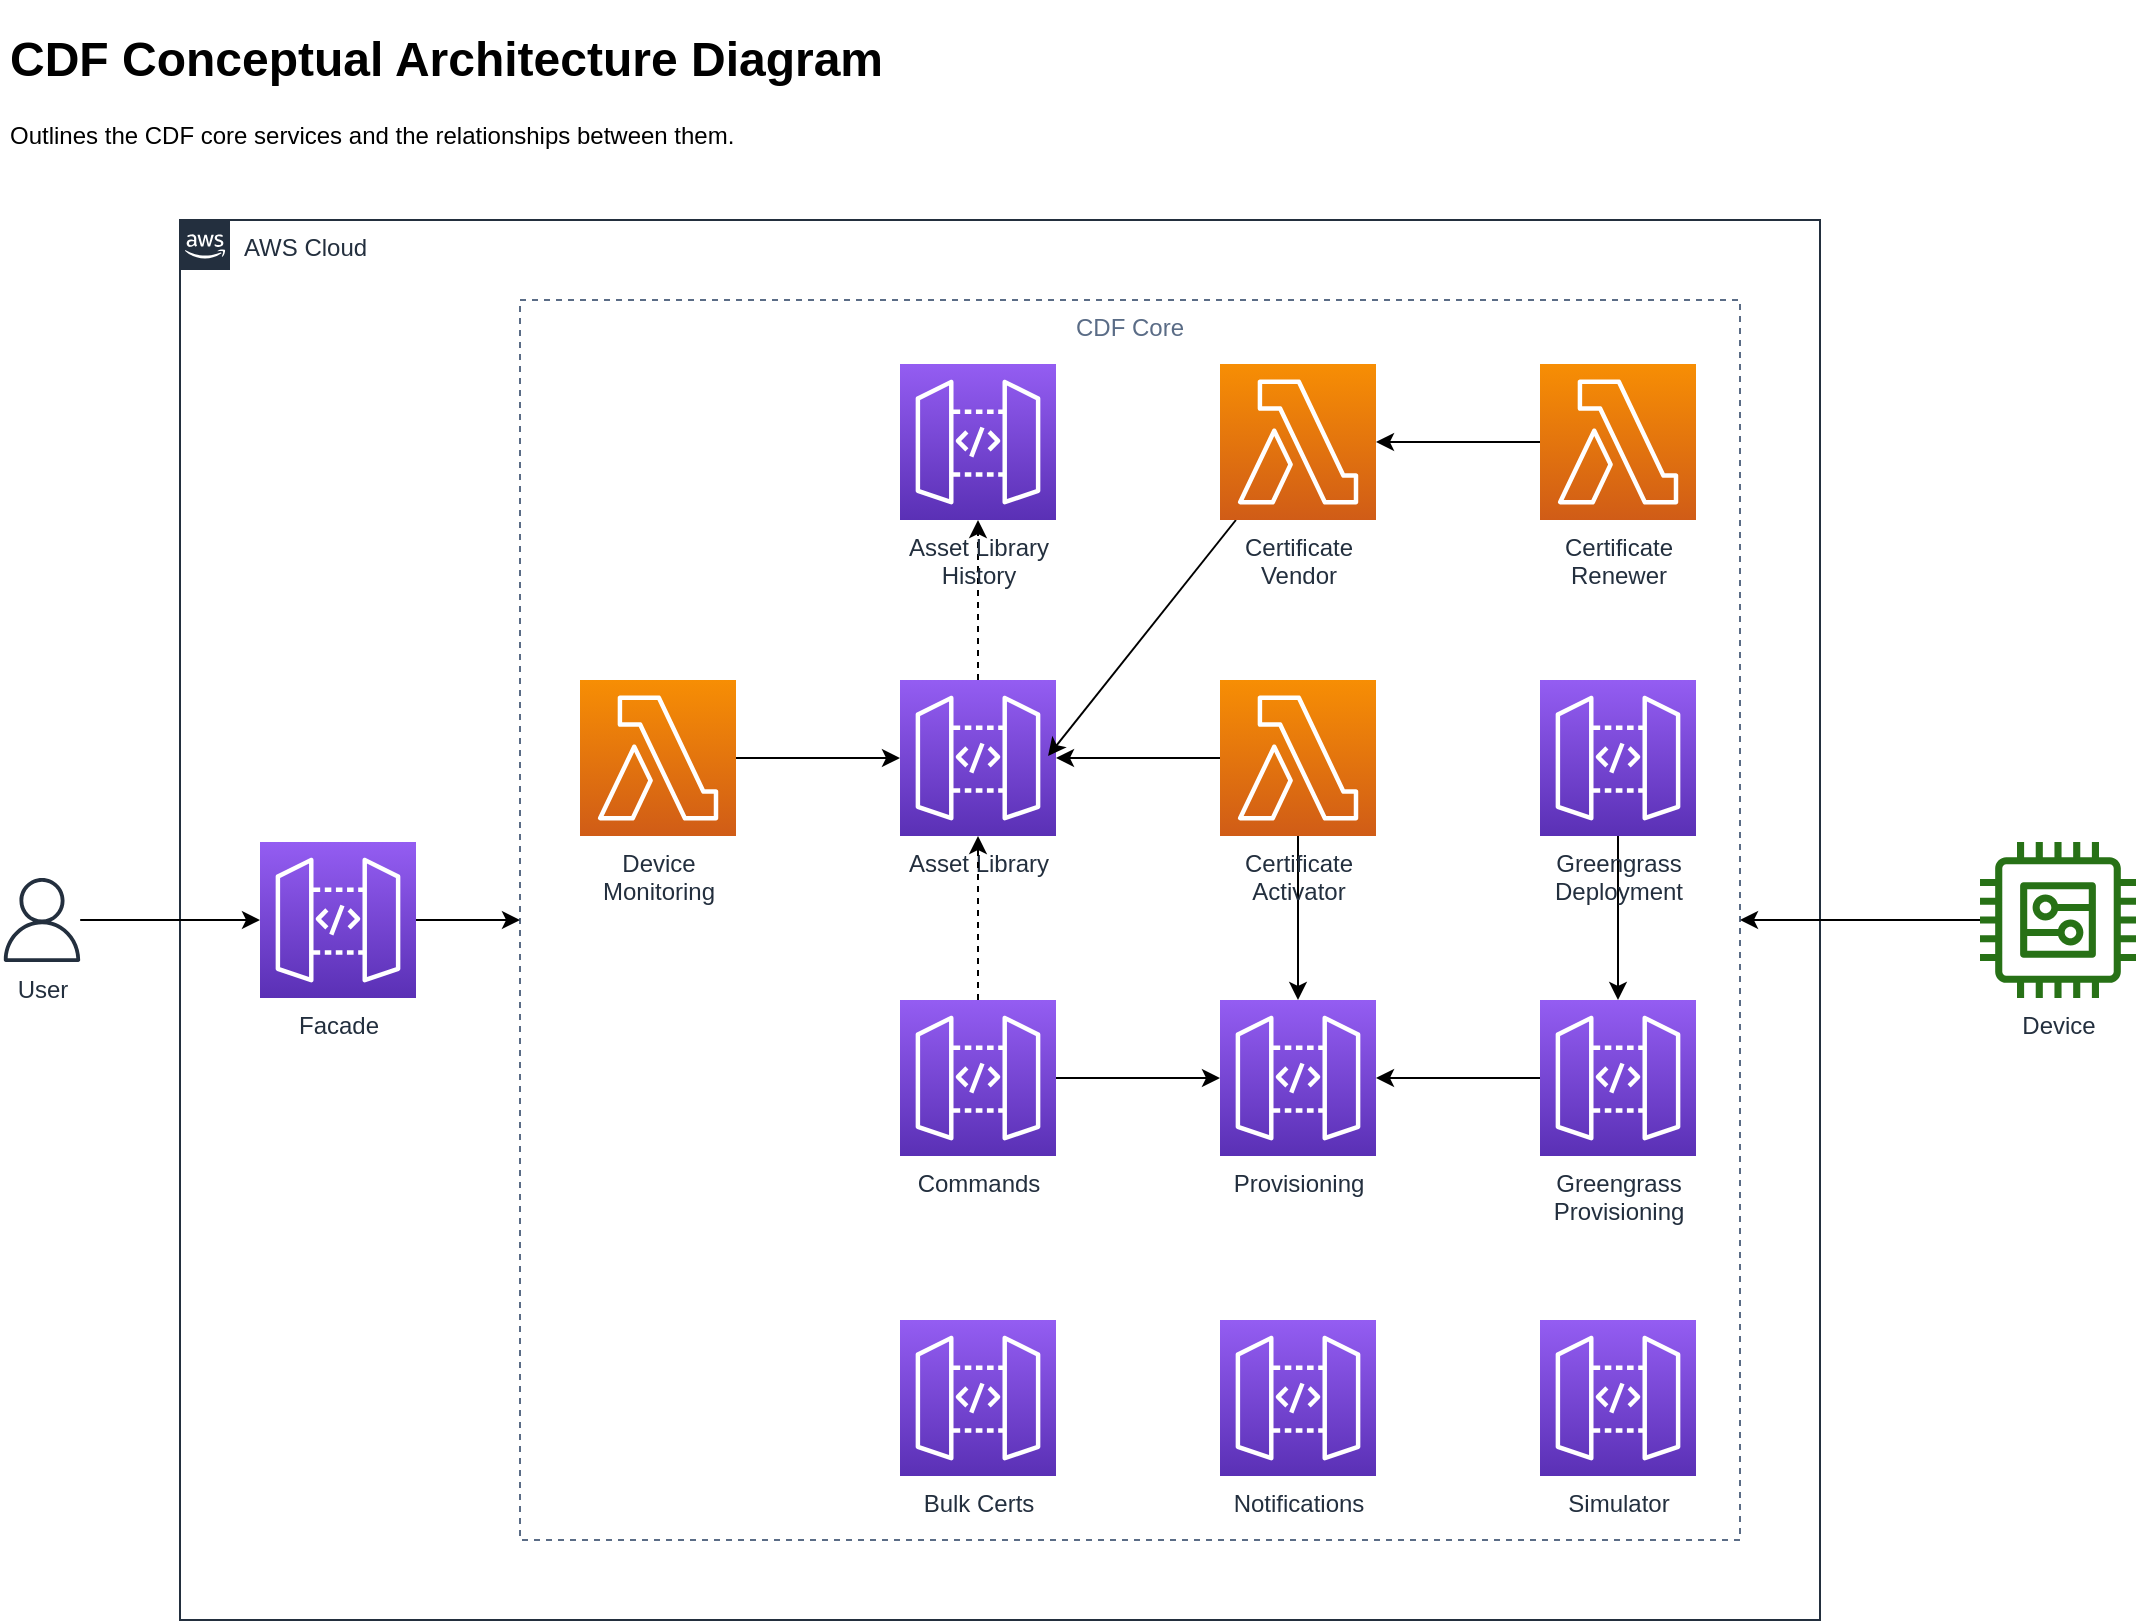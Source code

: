 <mxfile version="13.7.3" type="device" pages="11"><diagram id="x7R78KiVL8NJdQsRT57Y" name="HLA"><mxGraphModel dx="1128" dy="886" grid="1" gridSize="10" guides="1" tooltips="1" connect="1" arrows="1" fold="1" page="1" pageScale="1" pageWidth="1100" pageHeight="850" math="0" shadow="0"><root><mxCell id="IogGKvDdcdF93hYRI_7b-0"/><mxCell id="IogGKvDdcdF93hYRI_7b-1" parent="IogGKvDdcdF93hYRI_7b-0"/><mxCell id="AttZUmdQzFgmFcKHYdcw-0" value="AWS Cloud" style="points=[[0,0],[0.25,0],[0.5,0],[0.75,0],[1,0],[1,0.25],[1,0.5],[1,0.75],[1,1],[0.75,1],[0.5,1],[0.25,1],[0,1],[0,0.75],[0,0.5],[0,0.25]];outlineConnect=0;gradientColor=none;html=1;whiteSpace=wrap;fontSize=12;fontStyle=0;shape=mxgraph.aws4.group;grIcon=mxgraph.aws4.group_aws_cloud_alt;strokeColor=#232F3E;fillColor=none;verticalAlign=top;align=left;spacingLeft=30;fontColor=#232F3E;dashed=0;" parent="IogGKvDdcdF93hYRI_7b-1" vertex="1"><mxGeometry x="130" y="120" width="820" height="700" as="geometry"/></mxCell><mxCell id="AttZUmdQzFgmFcKHYdcw-1" value="CDF Core" style="fillColor=none;strokeColor=#5A6C86;dashed=1;verticalAlign=top;fontStyle=0;fontColor=#5A6C86;" parent="IogGKvDdcdF93hYRI_7b-1" vertex="1"><mxGeometry x="300" y="160" width="610" height="620" as="geometry"/></mxCell><mxCell id="J_9dz3xVZVdSbPiZ2S9M-2" style="edgeStyle=orthogonalEdgeStyle;rounded=0;orthogonalLoop=1;jettySize=auto;html=1;dashed=1;" parent="IogGKvDdcdF93hYRI_7b-1" source="CNVQj6Lj5IXoanbOe0sJ-0" target="J_9dz3xVZVdSbPiZ2S9M-1" edge="1"><mxGeometry relative="1" as="geometry"/></mxCell><mxCell id="CNVQj6Lj5IXoanbOe0sJ-0" value="Asset Library" style="outlineConnect=0;fontColor=#232F3E;gradientColor=#945DF2;gradientDirection=north;fillColor=#5A30B5;strokeColor=#ffffff;dashed=0;verticalLabelPosition=bottom;verticalAlign=top;align=center;html=1;fontSize=12;fontStyle=0;aspect=fixed;shape=mxgraph.aws4.resourceIcon;resIcon=mxgraph.aws4.api_gateway;" parent="IogGKvDdcdF93hYRI_7b-1" vertex="1"><mxGeometry x="490" y="350" width="78" height="78" as="geometry"/></mxCell><mxCell id="G7Lq30tBNIWPwau_OVQt-8" style="edgeStyle=none;rounded=0;orthogonalLoop=1;jettySize=auto;html=1;" parent="IogGKvDdcdF93hYRI_7b-1" source="J_9dz3xVZVdSbPiZ2S9M-0" target="AttZUmdQzFgmFcKHYdcw-1" edge="1"><mxGeometry relative="1" as="geometry"/></mxCell><mxCell id="J_9dz3xVZVdSbPiZ2S9M-0" value="Facade" style="outlineConnect=0;fontColor=#232F3E;gradientColor=#945DF2;gradientDirection=north;fillColor=#5A30B5;strokeColor=#ffffff;dashed=0;verticalLabelPosition=bottom;verticalAlign=top;align=center;html=1;fontSize=12;fontStyle=0;aspect=fixed;shape=mxgraph.aws4.resourceIcon;resIcon=mxgraph.aws4.api_gateway;" parent="IogGKvDdcdF93hYRI_7b-1" vertex="1"><mxGeometry x="170" y="431" width="78" height="78" as="geometry"/></mxCell><mxCell id="J_9dz3xVZVdSbPiZ2S9M-1" value="Asset Library&lt;br&gt;History" style="outlineConnect=0;fontColor=#232F3E;gradientColor=#945DF2;gradientDirection=north;fillColor=#5A30B5;strokeColor=#ffffff;dashed=0;verticalLabelPosition=bottom;verticalAlign=top;align=center;html=1;fontSize=12;fontStyle=0;aspect=fixed;shape=mxgraph.aws4.resourceIcon;resIcon=mxgraph.aws4.api_gateway;" parent="IogGKvDdcdF93hYRI_7b-1" vertex="1"><mxGeometry x="490" y="192" width="78" height="78" as="geometry"/></mxCell><mxCell id="J_9dz3xVZVdSbPiZ2S9M-3" value="Bulk Certs" style="outlineConnect=0;fontColor=#232F3E;gradientColor=#945DF2;gradientDirection=north;fillColor=#5A30B5;strokeColor=#ffffff;dashed=0;verticalLabelPosition=bottom;verticalAlign=top;align=center;html=1;fontSize=12;fontStyle=0;aspect=fixed;shape=mxgraph.aws4.resourceIcon;resIcon=mxgraph.aws4.api_gateway;" parent="IogGKvDdcdF93hYRI_7b-1" vertex="1"><mxGeometry x="490" y="670" width="78" height="78" as="geometry"/></mxCell><mxCell id="G7Lq30tBNIWPwau_OVQt-5" style="rounded=0;orthogonalLoop=1;jettySize=auto;html=1;entryX=0.949;entryY=0.487;entryDx=0;entryDy=0;entryPerimeter=0;" parent="IogGKvDdcdF93hYRI_7b-1" source="UfprUeqWDjq7FHHbQbwk-0" target="CNVQj6Lj5IXoanbOe0sJ-0" edge="1"><mxGeometry relative="1" as="geometry"/></mxCell><mxCell id="UfprUeqWDjq7FHHbQbwk-0" value="Certificate&lt;br&gt;Vendor" style="outlineConnect=0;fontColor=#232F3E;gradientColor=#F78E04;gradientDirection=north;fillColor=#D05C17;strokeColor=#ffffff;dashed=0;verticalLabelPosition=bottom;verticalAlign=top;align=center;html=1;fontSize=12;fontStyle=0;aspect=fixed;shape=mxgraph.aws4.resourceIcon;resIcon=mxgraph.aws4.lambda;" parent="IogGKvDdcdF93hYRI_7b-1" vertex="1"><mxGeometry x="650" y="192" width="78" height="78" as="geometry"/></mxCell><mxCell id="G7Lq30tBNIWPwau_OVQt-2" style="rounded=0;orthogonalLoop=1;jettySize=auto;html=1;" parent="IogGKvDdcdF93hYRI_7b-1" source="UfprUeqWDjq7FHHbQbwk-1" target="UfprUeqWDjq7FHHbQbwk-7" edge="1"><mxGeometry relative="1" as="geometry"/></mxCell><mxCell id="G7Lq30tBNIWPwau_OVQt-4" style="edgeStyle=orthogonalEdgeStyle;rounded=0;orthogonalLoop=1;jettySize=auto;html=1;" parent="IogGKvDdcdF93hYRI_7b-1" source="UfprUeqWDjq7FHHbQbwk-1" target="CNVQj6Lj5IXoanbOe0sJ-0" edge="1"><mxGeometry relative="1" as="geometry"/></mxCell><mxCell id="UfprUeqWDjq7FHHbQbwk-1" value="Certificate&lt;br&gt;Activator" style="outlineConnect=0;fontColor=#232F3E;gradientColor=#F78E04;gradientDirection=north;fillColor=#D05C17;strokeColor=#ffffff;dashed=0;verticalLabelPosition=bottom;verticalAlign=top;align=center;html=1;fontSize=12;fontStyle=0;aspect=fixed;shape=mxgraph.aws4.resourceIcon;resIcon=mxgraph.aws4.lambda;" parent="IogGKvDdcdF93hYRI_7b-1" vertex="1"><mxGeometry x="650" y="350" width="78" height="78" as="geometry"/></mxCell><mxCell id="G7Lq30tBNIWPwau_OVQt-1" style="edgeStyle=orthogonalEdgeStyle;rounded=0;orthogonalLoop=1;jettySize=auto;html=1;dashed=1;" parent="IogGKvDdcdF93hYRI_7b-1" source="UfprUeqWDjq7FHHbQbwk-2" target="CNVQj6Lj5IXoanbOe0sJ-0" edge="1"><mxGeometry relative="1" as="geometry"/></mxCell><mxCell id="G7Lq30tBNIWPwau_OVQt-6" style="edgeStyle=none;rounded=0;orthogonalLoop=1;jettySize=auto;html=1;" parent="IogGKvDdcdF93hYRI_7b-1" source="UfprUeqWDjq7FHHbQbwk-2" target="UfprUeqWDjq7FHHbQbwk-7" edge="1"><mxGeometry relative="1" as="geometry"/></mxCell><mxCell id="UfprUeqWDjq7FHHbQbwk-2" value="Commands" style="outlineConnect=0;fontColor=#232F3E;gradientColor=#945DF2;gradientDirection=north;fillColor=#5A30B5;strokeColor=#ffffff;dashed=0;verticalLabelPosition=bottom;verticalAlign=top;align=center;html=1;fontSize=12;fontStyle=0;aspect=fixed;shape=mxgraph.aws4.resourceIcon;resIcon=mxgraph.aws4.api_gateway;" parent="IogGKvDdcdF93hYRI_7b-1" vertex="1"><mxGeometry x="490" y="510" width="78" height="78" as="geometry"/></mxCell><mxCell id="G7Lq30tBNIWPwau_OVQt-7" style="edgeStyle=none;rounded=0;orthogonalLoop=1;jettySize=auto;html=1;" parent="IogGKvDdcdF93hYRI_7b-1" source="UfprUeqWDjq7FHHbQbwk-3" target="CNVQj6Lj5IXoanbOe0sJ-0" edge="1"><mxGeometry relative="1" as="geometry"/></mxCell><mxCell id="UfprUeqWDjq7FHHbQbwk-3" value="Device&lt;br&gt;Monitoring" style="outlineConnect=0;fontColor=#232F3E;gradientColor=#F78E04;gradientDirection=north;fillColor=#D05C17;strokeColor=#ffffff;dashed=0;verticalLabelPosition=bottom;verticalAlign=top;align=center;html=1;fontSize=12;fontStyle=0;aspect=fixed;shape=mxgraph.aws4.resourceIcon;resIcon=mxgraph.aws4.lambda;" parent="IogGKvDdcdF93hYRI_7b-1" vertex="1"><mxGeometry x="330" y="350" width="78" height="78" as="geometry"/></mxCell><mxCell id="UfprUeqWDjq7FHHbQbwk-4" value="Notifications" style="outlineConnect=0;fontColor=#232F3E;gradientColor=#945DF2;gradientDirection=north;fillColor=#5A30B5;strokeColor=#ffffff;dashed=0;verticalLabelPosition=bottom;verticalAlign=top;align=center;html=1;fontSize=12;fontStyle=0;aspect=fixed;shape=mxgraph.aws4.resourceIcon;resIcon=mxgraph.aws4.api_gateway;" parent="IogGKvDdcdF93hYRI_7b-1" vertex="1"><mxGeometry x="650" y="670" width="78" height="78" as="geometry"/></mxCell><mxCell id="G7Lq30tBNIWPwau_OVQt-3" style="edgeStyle=orthogonalEdgeStyle;rounded=0;orthogonalLoop=1;jettySize=auto;html=1;" parent="IogGKvDdcdF93hYRI_7b-1" source="UfprUeqWDjq7FHHbQbwk-5" target="UfprUeqWDjq7FHHbQbwk-6" edge="1"><mxGeometry relative="1" as="geometry"/></mxCell><mxCell id="UfprUeqWDjq7FHHbQbwk-5" value="Greengrass&lt;br&gt;Deployment" style="outlineConnect=0;fontColor=#232F3E;gradientColor=#945DF2;gradientDirection=north;fillColor=#5A30B5;strokeColor=#ffffff;dashed=0;verticalLabelPosition=bottom;verticalAlign=top;align=center;html=1;fontSize=12;fontStyle=0;aspect=fixed;shape=mxgraph.aws4.resourceIcon;resIcon=mxgraph.aws4.api_gateway;" parent="IogGKvDdcdF93hYRI_7b-1" vertex="1"><mxGeometry x="810" y="350" width="78" height="78" as="geometry"/></mxCell><mxCell id="G7Lq30tBNIWPwau_OVQt-0" style="edgeStyle=orthogonalEdgeStyle;rounded=0;orthogonalLoop=1;jettySize=auto;html=1;" parent="IogGKvDdcdF93hYRI_7b-1" source="UfprUeqWDjq7FHHbQbwk-6" target="UfprUeqWDjq7FHHbQbwk-7" edge="1"><mxGeometry relative="1" as="geometry"/></mxCell><mxCell id="UfprUeqWDjq7FHHbQbwk-6" value="Greengrass&lt;br&gt;Provisioning" style="outlineConnect=0;fontColor=#232F3E;gradientColor=#945DF2;gradientDirection=north;fillColor=#5A30B5;strokeColor=#ffffff;dashed=0;verticalLabelPosition=bottom;verticalAlign=top;align=center;html=1;fontSize=12;fontStyle=0;aspect=fixed;shape=mxgraph.aws4.resourceIcon;resIcon=mxgraph.aws4.api_gateway;" parent="IogGKvDdcdF93hYRI_7b-1" vertex="1"><mxGeometry x="810" y="510" width="78" height="78" as="geometry"/></mxCell><mxCell id="UfprUeqWDjq7FHHbQbwk-7" value="Provisioning" style="outlineConnect=0;fontColor=#232F3E;gradientColor=#945DF2;gradientDirection=north;fillColor=#5A30B5;strokeColor=#ffffff;dashed=0;verticalLabelPosition=bottom;verticalAlign=top;align=center;html=1;fontSize=12;fontStyle=0;aspect=fixed;shape=mxgraph.aws4.resourceIcon;resIcon=mxgraph.aws4.api_gateway;" parent="IogGKvDdcdF93hYRI_7b-1" vertex="1"><mxGeometry x="650" y="510" width="78" height="78" as="geometry"/></mxCell><mxCell id="JYRC-r4c5oRwWn5XWXaZ-1" style="edgeStyle=orthogonalEdgeStyle;rounded=0;orthogonalLoop=1;jettySize=auto;html=1;" parent="IogGKvDdcdF93hYRI_7b-1" source="JYRC-r4c5oRwWn5XWXaZ-0" target="J_9dz3xVZVdSbPiZ2S9M-0" edge="1"><mxGeometry relative="1" as="geometry"/></mxCell><mxCell id="JYRC-r4c5oRwWn5XWXaZ-0" value="User" style="outlineConnect=0;fontColor=#232F3E;gradientColor=none;fillColor=#232F3E;strokeColor=none;dashed=0;verticalLabelPosition=bottom;verticalAlign=top;align=center;html=1;fontSize=12;fontStyle=0;aspect=fixed;pointerEvents=1;shape=mxgraph.aws4.user;" parent="IogGKvDdcdF93hYRI_7b-1" vertex="1"><mxGeometry x="40" y="449" width="42" height="42" as="geometry"/></mxCell><mxCell id="AttZUmdQzFgmFcKHYdcw-4" style="edgeStyle=orthogonalEdgeStyle;rounded=0;orthogonalLoop=1;jettySize=auto;html=1;" parent="IogGKvDdcdF93hYRI_7b-1" source="AttZUmdQzFgmFcKHYdcw-3" target="AttZUmdQzFgmFcKHYdcw-1" edge="1"><mxGeometry relative="1" as="geometry"/></mxCell><mxCell id="AttZUmdQzFgmFcKHYdcw-3" value="Device" style="outlineConnect=0;fontColor=#232F3E;gradientColor=none;fillColor=#277116;strokeColor=none;dashed=0;verticalLabelPosition=bottom;verticalAlign=top;align=center;html=1;fontSize=12;fontStyle=0;aspect=fixed;pointerEvents=1;shape=mxgraph.aws4.generic;" parent="IogGKvDdcdF93hYRI_7b-1" vertex="1"><mxGeometry x="1030" y="431" width="78" height="78" as="geometry"/></mxCell><mxCell id="G7Lq30tBNIWPwau_OVQt-10" value="&lt;h1&gt;CDF Conceptual Architecture Diagram&lt;/h1&gt;&lt;p&gt;Outlines the CDF core services and the relationships between them.&lt;/p&gt;" style="text;html=1;strokeColor=none;fillColor=none;spacing=5;spacingTop=-20;whiteSpace=wrap;overflow=hidden;rounded=0;" parent="IogGKvDdcdF93hYRI_7b-1" vertex="1"><mxGeometry x="40" y="20" width="730" height="78" as="geometry"/></mxCell><mxCell id="ANLzFczVk0c2LNXJufSd-1" style="edgeStyle=orthogonalEdgeStyle;rounded=0;orthogonalLoop=1;jettySize=auto;html=1;" edge="1" parent="IogGKvDdcdF93hYRI_7b-1" source="ANLzFczVk0c2LNXJufSd-0" target="UfprUeqWDjq7FHHbQbwk-0"><mxGeometry relative="1" as="geometry"/></mxCell><mxCell id="ANLzFczVk0c2LNXJufSd-0" value="Certificate&lt;br&gt;Renewer" style="outlineConnect=0;fontColor=#232F3E;gradientColor=#F78E04;gradientDirection=north;fillColor=#D05C17;strokeColor=#ffffff;dashed=0;verticalLabelPosition=bottom;verticalAlign=top;align=center;html=1;fontSize=12;fontStyle=0;aspect=fixed;shape=mxgraph.aws4.resourceIcon;resIcon=mxgraph.aws4.lambda;" vertex="1" parent="IogGKvDdcdF93hYRI_7b-1"><mxGeometry x="810" y="192" width="78" height="78" as="geometry"/></mxCell><mxCell id="ANLzFczVk0c2LNXJufSd-2" value="Simulator" style="outlineConnect=0;fontColor=#232F3E;gradientColor=#945DF2;gradientDirection=north;fillColor=#5A30B5;strokeColor=#ffffff;dashed=0;verticalLabelPosition=bottom;verticalAlign=top;align=center;html=1;fontSize=12;fontStyle=0;aspect=fixed;shape=mxgraph.aws4.resourceIcon;resIcon=mxgraph.aws4.api_gateway;" vertex="1" parent="IogGKvDdcdF93hYRI_7b-1"><mxGeometry x="810" y="670" width="78" height="78" as="geometry"/></mxCell></root></mxGraphModel></diagram><diagram id="LjyMDO3t2obeOMi_FXSx" name="Asset Library / History"><mxGraphModel dx="2706" dy="2324" grid="1" gridSize="10" guides="1" tooltips="1" connect="1" arrows="1" fold="1" page="1" pageScale="1" pageWidth="1100" pageHeight="850" math="0" shadow="0"><root><mxCell id="gLO6NMLqfuy1yDYZeWlz-0"/><mxCell id="gLO6NMLqfuy1yDYZeWlz-1" parent="gLO6NMLqfuy1yDYZeWlz-0"/><mxCell id="qV8OFJBsZ7dVsSkkOdIB-0" value="AWS Cloud" style="points=[[0,0],[0.25,0],[0.5,0],[0.75,0],[1,0],[1,0.25],[1,0.5],[1,0.75],[1,1],[0.75,1],[0.5,1],[0.25,1],[0,1],[0,0.75],[0,0.5],[0,0.25]];outlineConnect=0;gradientColor=none;html=1;whiteSpace=wrap;fontSize=12;fontStyle=0;shape=mxgraph.aws4.group;grIcon=mxgraph.aws4.group_aws_cloud_alt;strokeColor=#232F3E;fillColor=none;verticalAlign=top;align=left;spacingLeft=30;fontColor=#232F3E;dashed=0;" parent="gLO6NMLqfuy1yDYZeWlz-1" vertex="1"><mxGeometry x="150" y="-720" width="600" height="770" as="geometry"/></mxCell><mxCell id="qV8OFJBsZ7dVsSkkOdIB-3" value="Region" style="points=[[0,0],[0.25,0],[0.5,0],[0.75,0],[1,0],[1,0.25],[1,0.5],[1,0.75],[1,1],[0.75,1],[0.5,1],[0.25,1],[0,1],[0,0.75],[0,0.5],[0,0.25]];outlineConnect=0;gradientColor=none;html=1;whiteSpace=wrap;fontSize=12;fontStyle=0;shape=mxgraph.aws4.group;grIcon=mxgraph.aws4.group_region;strokeColor=#147EBA;fillColor=none;verticalAlign=top;align=left;spacingLeft=30;fontColor=#147EBA;dashed=0;" parent="gLO6NMLqfuy1yDYZeWlz-1" vertex="1"><mxGeometry x="170" y="-680" width="560" height="710" as="geometry"/></mxCell><mxCell id="qV8OFJBsZ7dVsSkkOdIB-1" value="VPC" style="points=[[0,0],[0.25,0],[0.5,0],[0.75,0],[1,0],[1,0.25],[1,0.5],[1,0.75],[1,1],[0.75,1],[0.5,1],[0.25,1],[0,1],[0,0.75],[0,0.5],[0,0.25]];outlineConnect=0;gradientColor=none;html=1;whiteSpace=wrap;fontSize=12;fontStyle=0;shape=mxgraph.aws4.group;grIcon=mxgraph.aws4.group_vpc;strokeColor=#248814;fillColor=none;verticalAlign=top;align=left;spacingLeft=30;fontColor=#AAB7B8;dashed=0;" parent="gLO6NMLqfuy1yDYZeWlz-1" vertex="1"><mxGeometry x="350" y="-344.5" width="330" height="234.5" as="geometry"/></mxCell><mxCell id="qV8OFJBsZ7dVsSkkOdIB-2" value="Security group" style="fillColor=none;strokeColor=#DD3522;verticalAlign=top;fontStyle=0;fontColor=#DD3522;" parent="gLO6NMLqfuy1yDYZeWlz-1" vertex="1"><mxGeometry x="370" y="-310" width="290" height="180" as="geometry"/></mxCell><mxCell id="qV8OFJBsZ7dVsSkkOdIB-4" value="Neptune&lt;br&gt;" style="outlineConnect=0;fontColor=#232F3E;gradientColor=#4D72F3;gradientDirection=north;fillColor=#3334B9;strokeColor=#ffffff;dashed=0;verticalLabelPosition=bottom;verticalAlign=top;align=center;html=1;fontSize=12;fontStyle=0;aspect=fixed;shape=mxgraph.aws4.resourceIcon;resIcon=mxgraph.aws4.neptune;" parent="gLO6NMLqfuy1yDYZeWlz-1" vertex="1"><mxGeometry x="559" y="-260" width="78" height="78" as="geometry"/></mxCell><mxCell id="qV8OFJBsZ7dVsSkkOdIB-5" style="edgeStyle=orthogonalEdgeStyle;rounded=0;orthogonalLoop=1;jettySize=auto;html=1;" parent="gLO6NMLqfuy1yDYZeWlz-1" source="qV8OFJBsZ7dVsSkkOdIB-10" target="qV8OFJBsZ7dVsSkkOdIB-4" edge="1"><mxGeometry relative="1" as="geometry"/></mxCell><mxCell id="qV8OFJBsZ7dVsSkkOdIB-6" value="full&lt;br&gt;mode&lt;br&gt;" style="text;html=1;resizable=0;points=[];align=center;verticalAlign=middle;labelBackgroundColor=#ffffff;" parent="qV8OFJBsZ7dVsSkkOdIB-5" vertex="1" connectable="0"><mxGeometry x="-0.086" y="2" relative="1" as="geometry"><mxPoint y="1" as="offset"/></mxGeometry></mxCell><mxCell id="qV8OFJBsZ7dVsSkkOdIB-7" value="events" style="edgeStyle=orthogonalEdgeStyle;rounded=0;orthogonalLoop=1;jettySize=auto;html=1;" parent="gLO6NMLqfuy1yDYZeWlz-1" source="qV8OFJBsZ7dVsSkkOdIB-10" target="qV8OFJBsZ7dVsSkkOdIB-12" edge="1"><mxGeometry x="-0.661" relative="1" as="geometry"><mxPoint as="offset"/></mxGeometry></mxCell><mxCell id="qV8OFJBsZ7dVsSkkOdIB-9" value="lite&lt;br&gt;mode&lt;br&gt;" style="rounded=0;jumpStyle=arc;orthogonalLoop=1;jettySize=auto;html=1;dashed=1;" parent="gLO6NMLqfuy1yDYZeWlz-1" source="qV8OFJBsZ7dVsSkkOdIB-10" target="qV8OFJBsZ7dVsSkkOdIB-30" edge="1"><mxGeometry relative="1" as="geometry"/></mxCell><mxCell id="qV8OFJBsZ7dVsSkkOdIB-10" value="Asset Library&lt;br&gt;REST Handler" style="outlineConnect=0;fontColor=#232F3E;gradientColor=#F78E04;gradientDirection=north;fillColor=#D05C17;strokeColor=#ffffff;dashed=0;verticalLabelPosition=bottom;verticalAlign=top;align=center;html=1;fontSize=12;fontStyle=0;aspect=fixed;shape=mxgraph.aws4.resourceIcon;resIcon=mxgraph.aws4.lambda;" parent="gLO6NMLqfuy1yDYZeWlz-1" vertex="1"><mxGeometry x="400" y="-260" width="78" height="78" as="geometry"/></mxCell><mxCell id="1aviLxelHgrQegyjW3wV-13" style="edgeStyle=orthogonalEdgeStyle;rounded=0;orthogonalLoop=1;jettySize=auto;html=1;endArrow=classic;endFill=1;" parent="gLO6NMLqfuy1yDYZeWlz-1" source="qV8OFJBsZ7dVsSkkOdIB-12" target="1aviLxelHgrQegyjW3wV-4" edge="1"><mxGeometry relative="1" as="geometry"/></mxCell><mxCell id="qV8OFJBsZ7dVsSkkOdIB-12" value="IoT Core" style="outlineConnect=0;fontColor=#232F3E;gradientColor=#60A337;gradientDirection=north;fillColor=#277116;strokeColor=#ffffff;dashed=0;verticalLabelPosition=bottom;verticalAlign=top;align=center;html=1;fontSize=12;fontStyle=0;aspect=fixed;shape=mxgraph.aws4.resourceIcon;resIcon=mxgraph.aws4.iot_core;" parent="gLO6NMLqfuy1yDYZeWlz-1" vertex="1"><mxGeometry x="400" y="-478.5" width="78" height="78" as="geometry"/></mxCell><mxCell id="qV8OFJBsZ7dVsSkkOdIB-18" style="edgeStyle=orthogonalEdgeStyle;rounded=0;orthogonalLoop=1;jettySize=auto;html=1;jumpStyle=arc;" parent="gLO6NMLqfuy1yDYZeWlz-1" source="qV8OFJBsZ7dVsSkkOdIB-20" target="qV8OFJBsZ7dVsSkkOdIB-21" edge="1"><mxGeometry relative="1" as="geometry"/></mxCell><mxCell id="qV8OFJBsZ7dVsSkkOdIB-20" value="Asset Library&lt;br&gt;History&lt;br&gt;REST Handler" style="outlineConnect=0;fontColor=#232F3E;gradientColor=#F78E04;gradientDirection=north;fillColor=#D05C17;strokeColor=#ffffff;dashed=0;verticalLabelPosition=bottom;verticalAlign=top;align=center;html=1;fontSize=12;fontStyle=0;aspect=fixed;shape=mxgraph.aws4.resourceIcon;resIcon=mxgraph.aws4.lambda;" parent="gLO6NMLqfuy1yDYZeWlz-1" vertex="1"><mxGeometry x="400" y="-640" width="78" height="78" as="geometry"/></mxCell><mxCell id="qV8OFJBsZ7dVsSkkOdIB-21" value="DynamoDB&lt;br&gt;" style="outlineConnect=0;fontColor=#232F3E;gradientColor=#4D72F3;gradientDirection=north;fillColor=#3334B9;strokeColor=#ffffff;dashed=0;verticalLabelPosition=bottom;verticalAlign=top;align=center;html=1;fontSize=12;fontStyle=0;aspect=fixed;shape=mxgraph.aws4.resourceIcon;resIcon=mxgraph.aws4.dynamodb;" parent="gLO6NMLqfuy1yDYZeWlz-1" vertex="1"><mxGeometry x="610" y="-640" width="78" height="78" as="geometry"/></mxCell><mxCell id="qV8OFJBsZ7dVsSkkOdIB-30" value="IoT Device Management&lt;br&gt;" style="outlineConnect=0;fontColor=#232F3E;gradientColor=#60A337;gradientDirection=north;fillColor=#277116;strokeColor=#ffffff;dashed=0;verticalLabelPosition=bottom;verticalAlign=top;align=center;html=1;fontSize=12;fontStyle=0;aspect=fixed;shape=mxgraph.aws4.resourceIcon;resIcon=mxgraph.aws4.iot_device_management;" parent="gLO6NMLqfuy1yDYZeWlz-1" vertex="1"><mxGeometry x="559" y="-90.5" width="78" height="78" as="geometry"/></mxCell><mxCell id="1aviLxelHgrQegyjW3wV-1" style="edgeStyle=orthogonalEdgeStyle;rounded=0;orthogonalLoop=1;jettySize=auto;html=1;endArrow=classic;endFill=1;" parent="gLO6NMLqfuy1yDYZeWlz-1" source="1aviLxelHgrQegyjW3wV-0" target="qV8OFJBsZ7dVsSkkOdIB-10" edge="1"><mxGeometry relative="1" as="geometry"/></mxCell><mxCell id="1aviLxelHgrQegyjW3wV-0" value="API Gateway" style="outlineConnect=0;fontColor=#232F3E;gradientColor=#945DF2;gradientDirection=north;fillColor=#5A30B5;strokeColor=#ffffff;dashed=0;verticalLabelPosition=bottom;verticalAlign=top;align=center;html=1;fontSize=12;fontStyle=0;aspect=fixed;shape=mxgraph.aws4.resourceIcon;resIcon=mxgraph.aws4.api_gateway;" parent="gLO6NMLqfuy1yDYZeWlz-1" vertex="1"><mxGeometry x="230" y="-260" width="78" height="78" as="geometry"/></mxCell><mxCell id="1aviLxelHgrQegyjW3wV-3" style="edgeStyle=orthogonalEdgeStyle;rounded=0;orthogonalLoop=1;jettySize=auto;html=1;endArrow=classic;endFill=1;" parent="gLO6NMLqfuy1yDYZeWlz-1" source="1aviLxelHgrQegyjW3wV-2" target="1aviLxelHgrQegyjW3wV-0" edge="1"><mxGeometry relative="1" as="geometry"><Array as="points"><mxPoint x="64" y="-221"/></Array></mxGeometry></mxCell><mxCell id="1aviLxelHgrQegyjW3wV-7" style="edgeStyle=orthogonalEdgeStyle;rounded=0;orthogonalLoop=1;jettySize=auto;html=1;endArrow=classic;endFill=1;" parent="gLO6NMLqfuy1yDYZeWlz-1" source="1aviLxelHgrQegyjW3wV-2" target="1aviLxelHgrQegyjW3wV-6" edge="1"><mxGeometry relative="1" as="geometry"><Array as="points"><mxPoint x="64" y="-601"/></Array></mxGeometry></mxCell><mxCell id="1aviLxelHgrQegyjW3wV-2" value="" style="outlineConnect=0;fontColor=#232F3E;gradientColor=none;fillColor=#232F3E;strokeColor=none;dashed=0;verticalLabelPosition=bottom;verticalAlign=top;align=center;html=1;fontSize=12;fontStyle=0;aspect=fixed;pointerEvents=1;shape=mxgraph.aws4.users;" parent="gLO6NMLqfuy1yDYZeWlz-1" vertex="1"><mxGeometry x="40" y="-448.5" width="48" height="48" as="geometry"/></mxCell><mxCell id="1aviLxelHgrQegyjW3wV-14" style="edgeStyle=orthogonalEdgeStyle;rounded=0;orthogonalLoop=1;jettySize=auto;html=1;endArrow=classic;endFill=1;" parent="gLO6NMLqfuy1yDYZeWlz-1" source="1aviLxelHgrQegyjW3wV-4" target="1aviLxelHgrQegyjW3wV-9" edge="1"><mxGeometry relative="1" as="geometry"/></mxCell><mxCell id="1aviLxelHgrQegyjW3wV-4" value="" style="outlineConnect=0;fontColor=#232F3E;gradientColor=none;fillColor=#277116;strokeColor=none;dashed=0;verticalLabelPosition=bottom;verticalAlign=top;align=center;html=1;fontSize=12;fontStyle=0;aspect=fixed;pointerEvents=1;shape=mxgraph.aws4.rule;" parent="gLO6NMLqfuy1yDYZeWlz-1" vertex="1"><mxGeometry x="524.79" y="-468.5" width="34.21" height="58" as="geometry"/></mxCell><mxCell id="1aviLxelHgrQegyjW3wV-8" style="edgeStyle=orthogonalEdgeStyle;rounded=0;orthogonalLoop=1;jettySize=auto;html=1;endArrow=classic;endFill=1;" parent="gLO6NMLqfuy1yDYZeWlz-1" source="1aviLxelHgrQegyjW3wV-6" target="qV8OFJBsZ7dVsSkkOdIB-20" edge="1"><mxGeometry relative="1" as="geometry"/></mxCell><mxCell id="1aviLxelHgrQegyjW3wV-6" value="API Gateway" style="outlineConnect=0;fontColor=#232F3E;gradientColor=#945DF2;gradientDirection=north;fillColor=#5A30B5;strokeColor=#ffffff;dashed=0;verticalLabelPosition=bottom;verticalAlign=top;align=center;html=1;fontSize=12;fontStyle=0;aspect=fixed;shape=mxgraph.aws4.resourceIcon;resIcon=mxgraph.aws4.api_gateway;" parent="gLO6NMLqfuy1yDYZeWlz-1" vertex="1"><mxGeometry x="230" y="-640" width="78" height="78" as="geometry"/></mxCell><mxCell id="1aviLxelHgrQegyjW3wV-12" style="edgeStyle=orthogonalEdgeStyle;rounded=0;orthogonalLoop=1;jettySize=auto;html=1;endArrow=classic;endFill=1;" parent="gLO6NMLqfuy1yDYZeWlz-1" source="1aviLxelHgrQegyjW3wV-9" target="qV8OFJBsZ7dVsSkkOdIB-21" edge="1"><mxGeometry relative="1" as="geometry"/></mxCell><mxCell id="1aviLxelHgrQegyjW3wV-9" value="Asset Library&lt;br&gt;History&lt;br&gt;Event Handler" style="outlineConnect=0;fontColor=#232F3E;gradientColor=#F78E04;gradientDirection=north;fillColor=#D05C17;strokeColor=#ffffff;dashed=0;verticalLabelPosition=bottom;verticalAlign=top;align=center;html=1;fontSize=12;fontStyle=0;aspect=fixed;shape=mxgraph.aws4.resourceIcon;resIcon=mxgraph.aws4.lambda;" parent="gLO6NMLqfuy1yDYZeWlz-1" vertex="1"><mxGeometry x="610" y="-478.5" width="78" height="78" as="geometry"/></mxCell><mxCell id="t0EfdX1QhqRcW0SrMYCD-0" value="&lt;h1&gt;CDF Asset Library / Asset Library History Logical Architecture Diagram&lt;/h1&gt;&lt;p&gt;Provides the logical view of the Asset Library, as well as the optional Asset Library History service.&lt;/p&gt;" style="text;html=1;strokeColor=none;fillColor=none;spacing=5;spacingTop=-20;whiteSpace=wrap;overflow=hidden;rounded=0;" parent="gLO6NMLqfuy1yDYZeWlz-1" vertex="1"><mxGeometry x="40" y="-830" width="840" height="78" as="geometry"/></mxCell></root></mxGraphModel></diagram><diagram name="BulkCerts" id="FzpAAl4WADxqjAzVX-N-"><mxGraphModel dx="2706" dy="2324" grid="1" gridSize="10" guides="1" tooltips="1" connect="1" arrows="1" fold="1" page="1" pageScale="1" pageWidth="1100" pageHeight="850" math="0" shadow="0"><root><mxCell id="FX93PeiPwKhl5Eazt8Qw-0"/><mxCell id="FX93PeiPwKhl5Eazt8Qw-1" parent="FX93PeiPwKhl5Eazt8Qw-0"/><mxCell id="FX93PeiPwKhl5Eazt8Qw-2" value="AWS Cloud" style="points=[[0,0],[0.25,0],[0.5,0],[0.75,0],[1,0],[1,0.25],[1,0.5],[1,0.75],[1,1],[0.75,1],[0.5,1],[0.25,1],[0,1],[0,0.75],[0,0.5],[0,0.25]];outlineConnect=0;gradientColor=none;html=1;whiteSpace=wrap;fontSize=12;fontStyle=0;shape=mxgraph.aws4.group;grIcon=mxgraph.aws4.group_aws_cloud_alt;strokeColor=#232F3E;fillColor=none;verticalAlign=top;align=left;spacingLeft=30;fontColor=#232F3E;dashed=0;" parent="FX93PeiPwKhl5Eazt8Qw-1" vertex="1"><mxGeometry x="150" y="-730" width="630" height="590" as="geometry"/></mxCell><mxCell id="FX93PeiPwKhl5Eazt8Qw-3" value="Region" style="points=[[0,0],[0.25,0],[0.5,0],[0.75,0],[1,0],[1,0.25],[1,0.5],[1,0.75],[1,1],[0.75,1],[0.5,1],[0.25,1],[0,1],[0,0.75],[0,0.5],[0,0.25]];outlineConnect=0;gradientColor=none;html=1;whiteSpace=wrap;fontSize=12;fontStyle=0;shape=mxgraph.aws4.group;grIcon=mxgraph.aws4.group_region;strokeColor=#147EBA;fillColor=none;verticalAlign=top;align=left;spacingLeft=30;fontColor=#147EBA;dashed=0;" parent="FX93PeiPwKhl5Eazt8Qw-1" vertex="1"><mxGeometry x="170" y="-690" width="590" height="530" as="geometry"/></mxCell><mxCell id="FX93PeiPwKhl5Eazt8Qw-49" style="edgeStyle=orthogonalEdgeStyle;rounded=0;orthogonalLoop=1;jettySize=auto;html=1;startArrow=none;startFill=0;endArrow=classic;endFill=1;" parent="FX93PeiPwKhl5Eazt8Qw-1" source="FX93PeiPwKhl5Eazt8Qw-10" target="FX93PeiPwKhl5Eazt8Qw-42" edge="1"><mxGeometry relative="1" as="geometry"><Array as="points"><mxPoint x="701" y="-240"/></Array></mxGeometry></mxCell><mxCell id="FX93PeiPwKhl5Eazt8Qw-51" style="edgeStyle=orthogonalEdgeStyle;rounded=0;orthogonalLoop=1;jettySize=auto;html=1;startArrow=none;startFill=0;endArrow=classic;endFill=1;" parent="FX93PeiPwKhl5Eazt8Qw-1" source="FX93PeiPwKhl5Eazt8Qw-10" target="FX93PeiPwKhl5Eazt8Qw-50" edge="1"><mxGeometry relative="1" as="geometry"/></mxCell><mxCell id="FX93PeiPwKhl5Eazt8Qw-10" value="Bulk Certs&lt;br&gt;SNS Handler" style="outlineConnect=0;fontColor=#232F3E;gradientColor=#F78E04;gradientDirection=north;fillColor=#D05C17;strokeColor=#ffffff;dashed=0;verticalLabelPosition=bottom;verticalAlign=top;align=center;html=1;fontSize=12;fontStyle=0;aspect=fixed;shape=mxgraph.aws4.resourceIcon;resIcon=mxgraph.aws4.lambda;" parent="FX93PeiPwKhl5Eazt8Qw-1" vertex="1"><mxGeometry x="342" y="-293" width="78" height="78" as="geometry"/></mxCell><mxCell id="FX93PeiPwKhl5Eazt8Qw-45" style="edgeStyle=orthogonalEdgeStyle;rounded=0;orthogonalLoop=1;jettySize=auto;html=1;startArrow=none;startFill=0;endArrow=classic;endFill=1;" parent="FX93PeiPwKhl5Eazt8Qw-1" source="FX93PeiPwKhl5Eazt8Qw-15" target="FX93PeiPwKhl5Eazt8Qw-41" edge="1"><mxGeometry relative="1" as="geometry"><Array as="points"><mxPoint x="540" y="-440"/></Array></mxGeometry></mxCell><mxCell id="FX93PeiPwKhl5Eazt8Qw-48" style="edgeStyle=orthogonalEdgeStyle;rounded=0;orthogonalLoop=1;jettySize=auto;html=1;startArrow=none;startFill=0;endArrow=classic;endFill=1;" parent="FX93PeiPwKhl5Eazt8Qw-1" source="FX93PeiPwKhl5Eazt8Qw-15" target="FX93PeiPwKhl5Eazt8Qw-42" edge="1"><mxGeometry relative="1" as="geometry"><Array as="points"><mxPoint x="699" y="-470"/></Array></mxGeometry></mxCell><mxCell id="FX93PeiPwKhl5Eazt8Qw-15" value="Bulk Certs&lt;br&gt;REST Handler" style="outlineConnect=0;fontColor=#232F3E;gradientColor=#F78E04;gradientDirection=north;fillColor=#D05C17;strokeColor=#ffffff;dashed=0;verticalLabelPosition=bottom;verticalAlign=top;align=center;html=1;fontSize=12;fontStyle=0;aspect=fixed;shape=mxgraph.aws4.resourceIcon;resIcon=mxgraph.aws4.lambda;" parent="FX93PeiPwKhl5Eazt8Qw-1" vertex="1"><mxGeometry x="342" y="-503" width="78" height="78" as="geometry"/></mxCell><mxCell id="FX93PeiPwKhl5Eazt8Qw-53" style="edgeStyle=orthogonalEdgeStyle;rounded=0;orthogonalLoop=1;jettySize=auto;html=1;startArrow=none;startFill=0;endArrow=classic;endFill=1;" parent="FX93PeiPwKhl5Eazt8Qw-1" source="FX93PeiPwKhl5Eazt8Qw-36" target="FX93PeiPwKhl5Eazt8Qw-38" edge="1"><mxGeometry relative="1" as="geometry"/></mxCell><mxCell id="FX93PeiPwKhl5Eazt8Qw-36" value="" style="outlineConnect=0;fontColor=#232F3E;gradientColor=none;fillColor=#232F3E;strokeColor=none;dashed=0;verticalLabelPosition=bottom;verticalAlign=top;align=center;html=1;fontSize=12;fontStyle=0;aspect=fixed;pointerEvents=1;shape=mxgraph.aws4.users;" parent="FX93PeiPwKhl5Eazt8Qw-1" vertex="1"><mxGeometry x="40" y="-660" width="58" height="58" as="geometry"/></mxCell><mxCell id="FX93PeiPwKhl5Eazt8Qw-37" style="edgeStyle=orthogonalEdgeStyle;rounded=0;orthogonalLoop=1;jettySize=auto;html=1;endArrow=classic;endFill=1;" parent="FX93PeiPwKhl5Eazt8Qw-1" source="FX93PeiPwKhl5Eazt8Qw-38" target="FX93PeiPwKhl5Eazt8Qw-15" edge="1"><mxGeometry relative="1" as="geometry"><mxPoint x="350" y="-561" as="targetPoint"/></mxGeometry></mxCell><mxCell id="FX93PeiPwKhl5Eazt8Qw-38" value="API Gateway" style="outlineConnect=0;fontColor=#232F3E;gradientColor=#945DF2;gradientDirection=north;fillColor=#5A30B5;strokeColor=#ffffff;dashed=0;verticalLabelPosition=bottom;verticalAlign=top;align=center;html=1;fontSize=12;fontStyle=0;aspect=fixed;shape=mxgraph.aws4.resourceIcon;resIcon=mxgraph.aws4.api_gateway;" parent="FX93PeiPwKhl5Eazt8Qw-1" vertex="1"><mxGeometry x="342" y="-670" width="78" height="78" as="geometry"/></mxCell><mxCell id="FX93PeiPwKhl5Eazt8Qw-44" style="edgeStyle=orthogonalEdgeStyle;rounded=0;orthogonalLoop=1;jettySize=auto;html=1;startArrow=none;startFill=0;endArrow=classic;endFill=1;" parent="FX93PeiPwKhl5Eazt8Qw-1" source="FX93PeiPwKhl5Eazt8Qw-41" target="FX93PeiPwKhl5Eazt8Qw-10" edge="1"><mxGeometry relative="1" as="geometry"><Array as="points"><mxPoint x="540" y="-270"/></Array></mxGeometry></mxCell><mxCell id="FX93PeiPwKhl5Eazt8Qw-41" value="Certificates&lt;br&gt;Request Topic" style="outlineConnect=0;fontColor=#232F3E;gradientColor=none;fillColor=#BC1356;strokeColor=none;dashed=0;verticalLabelPosition=bottom;verticalAlign=top;align=center;html=1;fontSize=12;fontStyle=0;aspect=fixed;pointerEvents=1;shape=mxgraph.aws4.topic;" parent="FX93PeiPwKhl5Eazt8Qw-1" vertex="1"><mxGeometry x="500" y="-403.5" width="78" height="67" as="geometry"/></mxCell><mxCell id="FX93PeiPwKhl5Eazt8Qw-42" value="Task Data" style="outlineConnect=0;fontColor=#232F3E;gradientColor=#4D72F3;gradientDirection=north;fillColor=#3334B9;strokeColor=#ffffff;dashed=0;verticalLabelPosition=bottom;verticalAlign=top;align=center;html=1;fontSize=12;fontStyle=0;aspect=fixed;shape=mxgraph.aws4.resourceIcon;resIcon=mxgraph.aws4.dynamodb;" parent="FX93PeiPwKhl5Eazt8Qw-1" vertex="1"><mxGeometry x="660" y="-409" width="78" height="78" as="geometry"/></mxCell><mxCell id="FX93PeiPwKhl5Eazt8Qw-52" style="edgeStyle=orthogonalEdgeStyle;rounded=0;orthogonalLoop=1;jettySize=auto;html=1;startArrow=none;startFill=0;endArrow=classic;endFill=1;" parent="FX93PeiPwKhl5Eazt8Qw-1" source="FX93PeiPwKhl5Eazt8Qw-50" target="FX93PeiPwKhl5Eazt8Qw-15" edge="1"><mxGeometry relative="1" as="geometry"><Array as="points"><mxPoint x="238" y="-464"/></Array></mxGeometry></mxCell><mxCell id="FX93PeiPwKhl5Eazt8Qw-50" value="Certificates" style="outlineConnect=0;fontColor=#232F3E;gradientColor=none;fillColor=#277116;strokeColor=none;dashed=0;verticalLabelPosition=bottom;verticalAlign=top;align=center;html=1;fontSize=12;fontStyle=0;aspect=fixed;pointerEvents=1;shape=mxgraph.aws4.bucket_with_objects;" parent="FX93PeiPwKhl5Eazt8Qw-1" vertex="1"><mxGeometry x="200" y="-403.5" width="75" height="78" as="geometry"/></mxCell><mxCell id="Rv4tauhpmOLa1uRbJGTU-0" value="&lt;h1&gt;CDF Bulk Certs Logical Architecture Diagram&lt;/h1&gt;&lt;p&gt;Provides the logical view of the Bulk Certs service.&lt;/p&gt;" style="text;html=1;strokeColor=none;fillColor=none;spacing=5;spacingTop=-20;whiteSpace=wrap;overflow=hidden;rounded=0;" parent="FX93PeiPwKhl5Eazt8Qw-1" vertex="1"><mxGeometry x="40" y="-830" width="840" height="78" as="geometry"/></mxCell></root></mxGraphModel></diagram><diagram id="4_EKhYLpEiUW7iRcuTqs" name="Commands"><mxGraphModel dx="1204" dy="1817" grid="1" gridSize="10" guides="1" tooltips="1" connect="1" arrows="1" fold="1" page="1" pageScale="1" pageWidth="1100" pageHeight="850" math="0" shadow="0"><root><mxCell id="EPyyw2OKhtW-CQDmd1Vb-0"/><mxCell id="EPyyw2OKhtW-CQDmd1Vb-1" parent="EPyyw2OKhtW-CQDmd1Vb-0"/><mxCell id="EPyyw2OKhtW-CQDmd1Vb-2" value="AWS Cloud" style="points=[[0,0],[0.25,0],[0.5,0],[0.75,0],[1,0],[1,0.25],[1,0.5],[1,0.75],[1,1],[0.75,1],[0.5,1],[0.25,1],[0,1],[0,0.75],[0,0.5],[0,0.25]];outlineConnect=0;gradientColor=none;html=1;whiteSpace=wrap;fontSize=12;fontStyle=0;shape=mxgraph.aws4.group;grIcon=mxgraph.aws4.group_aws_cloud_alt;strokeColor=#232F3E;fillColor=none;verticalAlign=top;align=left;spacingLeft=30;fontColor=#232F3E;dashed=0;" parent="EPyyw2OKhtW-CQDmd1Vb-1" vertex="1"><mxGeometry x="190" y="-740" width="890" height="730" as="geometry"/></mxCell><mxCell id="EPyyw2OKhtW-CQDmd1Vb-3" value="Region" style="points=[[0,0],[0.25,0],[0.5,0],[0.75,0],[1,0],[1,0.25],[1,0.5],[1,0.75],[1,1],[0.75,1],[0.5,1],[0.25,1],[0,1],[0,0.75],[0,0.5],[0,0.25]];outlineConnect=0;gradientColor=none;html=1;whiteSpace=wrap;fontSize=12;fontStyle=0;shape=mxgraph.aws4.group;grIcon=mxgraph.aws4.group_region;strokeColor=#147EBA;fillColor=none;verticalAlign=top;align=left;spacingLeft=30;fontColor=#147EBA;dashed=0;" parent="EPyyw2OKhtW-CQDmd1Vb-1" vertex="1"><mxGeometry x="210" y="-700" width="850" height="670" as="geometry"/></mxCell><mxCell id="EPyyw2OKhtW-CQDmd1Vb-4" style="edgeStyle=orthogonalEdgeStyle;rounded=0;jumpStyle=arc;orthogonalLoop=1;jettySize=auto;html=1;startArrow=none;startFill=0;" parent="EPyyw2OKhtW-CQDmd1Vb-1" source="EPyyw2OKhtW-CQDmd1Vb-7" target="EPyyw2OKhtW-CQDmd1Vb-35" edge="1"><mxGeometry relative="1" as="geometry"/></mxCell><mxCell id="EPyyw2OKhtW-CQDmd1Vb-5" style="edgeStyle=orthogonalEdgeStyle;rounded=0;jumpStyle=arc;orthogonalLoop=1;jettySize=auto;html=1;startArrow=none;startFill=0;" parent="EPyyw2OKhtW-CQDmd1Vb-1" source="EPyyw2OKhtW-CQDmd1Vb-7" target="EPyyw2OKhtW-CQDmd1Vb-36" edge="1"><mxGeometry relative="1" as="geometry"/></mxCell><mxCell id="EPyyw2OKhtW-CQDmd1Vb-6" style="edgeStyle=orthogonalEdgeStyle;rounded=0;jumpStyle=arc;orthogonalLoop=1;jettySize=auto;html=1;startArrow=none;startFill=0;" parent="EPyyw2OKhtW-CQDmd1Vb-1" source="EPyyw2OKhtW-CQDmd1Vb-7" target="EPyyw2OKhtW-CQDmd1Vb-41" edge="1"><mxGeometry relative="1" as="geometry"/></mxCell><mxCell id="EPyyw2OKhtW-CQDmd1Vb-7" value="CDF Commands Service" style="fillColor=none;strokeColor=#5A6C86;dashed=1;verticalAlign=top;fontStyle=0;fontColor=#5A6C86;" parent="EPyyw2OKhtW-CQDmd1Vb-1" vertex="1"><mxGeometry x="630" y="-520" width="180" height="460" as="geometry"/></mxCell><mxCell id="EPyyw2OKhtW-CQDmd1Vb-10" style="edgeStyle=orthogonalEdgeStyle;rounded=0;jumpStyle=arc;orthogonalLoop=1;jettySize=auto;html=1;startArrow=none;startFill=0;" parent="EPyyw2OKhtW-CQDmd1Vb-1" source="EPyyw2OKhtW-CQDmd1Vb-12" target="EPyyw2OKhtW-CQDmd1Vb-23" edge="1"><mxGeometry relative="1" as="geometry"><Array as="points"><mxPoint x="721" y="-230"/><mxPoint x="438" y="-230"/></Array></mxGeometry></mxCell><mxCell id="EPyyw2OKhtW-CQDmd1Vb-12" value="Pre-Signed URL&lt;br&gt;Rule Handler" style="outlineConnect=0;fontColor=#232F3E;gradientColor=#F78E04;gradientDirection=north;fillColor=#D05C17;strokeColor=#ffffff;dashed=0;verticalLabelPosition=bottom;verticalAlign=top;align=center;html=1;fontSize=12;fontStyle=0;aspect=fixed;shape=mxgraph.aws4.resourceIcon;resIcon=mxgraph.aws4.lambda;" parent="EPyyw2OKhtW-CQDmd1Vb-1" vertex="1"><mxGeometry x="682" y="-350" width="78" height="78" as="geometry"/></mxCell><mxCell id="EPyyw2OKhtW-CQDmd1Vb-14" value="Job Lifecycle&lt;br&gt;Rule Handler" style="outlineConnect=0;fontColor=#232F3E;gradientColor=#F78E04;gradientDirection=north;fillColor=#D05C17;strokeColor=#ffffff;dashed=0;verticalLabelPosition=bottom;verticalAlign=top;align=center;html=1;fontSize=12;fontStyle=0;aspect=fixed;shape=mxgraph.aws4.resourceIcon;resIcon=mxgraph.aws4.lambda;" parent="EPyyw2OKhtW-CQDmd1Vb-1" vertex="1"><mxGeometry x="682" y="-200" width="78" height="78" as="geometry"/></mxCell><mxCell id="EPyyw2OKhtW-CQDmd1Vb-16" value="IoT jobs" style="edgeStyle=orthogonalEdgeStyle;rounded=0;jumpStyle=arc;orthogonalLoop=1;jettySize=auto;html=1;startArrow=none;startFill=0;" parent="EPyyw2OKhtW-CQDmd1Vb-1" source="EPyyw2OKhtW-CQDmd1Vb-17" target="EPyyw2OKhtW-CQDmd1Vb-21" edge="1"><mxGeometry x="0.826" relative="1" as="geometry"><mxPoint as="offset"/></mxGeometry></mxCell><mxCell id="EPyyw2OKhtW-CQDmd1Vb-17" value="Commands &lt;br&gt;REST Handler" style="outlineConnect=0;fontColor=#232F3E;gradientColor=#F78E04;gradientDirection=north;fillColor=#D05C17;strokeColor=#ffffff;dashed=0;verticalLabelPosition=bottom;verticalAlign=top;align=center;html=1;fontSize=12;fontStyle=0;aspect=fixed;shape=mxgraph.aws4.resourceIcon;resIcon=mxgraph.aws4.lambda;" parent="EPyyw2OKhtW-CQDmd1Vb-1" vertex="1"><mxGeometry x="682" y="-480" width="78" height="78" as="geometry"/></mxCell><mxCell id="EPyyw2OKhtW-CQDmd1Vb-18" value="presigned&lt;br&gt;url&lt;br&gt;requests" style="edgeStyle=orthogonalEdgeStyle;rounded=0;jumpStyle=arc;orthogonalLoop=1;jettySize=auto;html=1;startArrow=classic;startFill=1;" parent="EPyyw2OKhtW-CQDmd1Vb-1" source="EPyyw2OKhtW-CQDmd1Vb-21" target="EPyyw2OKhtW-CQDmd1Vb-23" edge="1"><mxGeometry relative="1" as="geometry"><Array as="points"><mxPoint x="340" y="-311"/><mxPoint x="340" y="-311"/></Array></mxGeometry></mxCell><mxCell id="EPyyw2OKhtW-CQDmd1Vb-19" style="edgeStyle=orthogonalEdgeStyle;rounded=0;jumpStyle=arc;orthogonalLoop=1;jettySize=auto;html=1;startArrow=none;startFill=0;" parent="EPyyw2OKhtW-CQDmd1Vb-1" source="EPyyw2OKhtW-CQDmd1Vb-21" target="EPyyw2OKhtW-CQDmd1Vb-25" edge="1"><mxGeometry relative="1" as="geometry"><Array as="points"><mxPoint x="280" y="-160"/></Array></mxGeometry></mxCell><mxCell id="EPyyw2OKhtW-CQDmd1Vb-20" value="job&lt;br&gt;lifecycle&lt;br&gt;events&lt;br&gt;" style="text;html=1;resizable=0;points=[];align=center;verticalAlign=middle;labelBackgroundColor=#ffffff;" parent="EPyyw2OKhtW-CQDmd1Vb-19" vertex="1" connectable="0"><mxGeometry x="0.11" y="-1" relative="1" as="geometry"><mxPoint x="44" y="-2" as="offset"/></mxGeometry></mxCell><mxCell id="EPyyw2OKhtW-CQDmd1Vb-21" value="IoT Core" style="outlineConnect=0;fontColor=#232F3E;gradientColor=#60A337;gradientDirection=north;fillColor=#277116;strokeColor=#ffffff;dashed=0;verticalLabelPosition=bottom;verticalAlign=top;align=center;html=1;fontSize=12;fontStyle=0;aspect=fixed;shape=mxgraph.aws4.resourceIcon;resIcon=mxgraph.aws4.iot_core;" parent="EPyyw2OKhtW-CQDmd1Vb-1" vertex="1"><mxGeometry x="238" y="-350" width="78" height="78" as="geometry"/></mxCell><mxCell id="EPyyw2OKhtW-CQDmd1Vb-22" style="edgeStyle=orthogonalEdgeStyle;rounded=0;jumpStyle=arc;orthogonalLoop=1;jettySize=auto;html=1;" parent="EPyyw2OKhtW-CQDmd1Vb-1" source="EPyyw2OKhtW-CQDmd1Vb-23" target="EPyyw2OKhtW-CQDmd1Vb-27" edge="1"><mxGeometry relative="1" as="geometry"/></mxCell><mxCell id="EPyyw2OKhtW-CQDmd1Vb-23" value="" style="outlineConnect=0;fontColor=#232F3E;gradientColor=none;fillColor=#277116;strokeColor=none;dashed=0;verticalLabelPosition=bottom;verticalAlign=top;align=center;html=1;fontSize=12;fontStyle=0;aspect=fixed;pointerEvents=1;shape=mxgraph.aws4.topic_2;" parent="EPyyw2OKhtW-CQDmd1Vb-1" vertex="1"><mxGeometry x="418.5" y="-340" width="39" height="58" as="geometry"/></mxCell><mxCell id="EPyyw2OKhtW-CQDmd1Vb-24" style="edgeStyle=orthogonalEdgeStyle;rounded=0;jumpStyle=arc;orthogonalLoop=1;jettySize=auto;html=1;" parent="EPyyw2OKhtW-CQDmd1Vb-1" source="EPyyw2OKhtW-CQDmd1Vb-25" target="EPyyw2OKhtW-CQDmd1Vb-29" edge="1"><mxGeometry relative="1" as="geometry"/></mxCell><mxCell id="EPyyw2OKhtW-CQDmd1Vb-25" value="" style="outlineConnect=0;fontColor=#232F3E;gradientColor=none;fillColor=#277116;strokeColor=none;dashed=0;verticalLabelPosition=bottom;verticalAlign=top;align=center;html=1;fontSize=12;fontStyle=0;aspect=fixed;pointerEvents=1;shape=mxgraph.aws4.topic_2;" parent="EPyyw2OKhtW-CQDmd1Vb-1" vertex="1"><mxGeometry x="418.5" y="-190" width="39" height="58" as="geometry"/></mxCell><mxCell id="EPyyw2OKhtW-CQDmd1Vb-26" style="edgeStyle=orthogonalEdgeStyle;rounded=0;jumpStyle=arc;orthogonalLoop=1;jettySize=auto;html=1;" parent="EPyyw2OKhtW-CQDmd1Vb-1" source="EPyyw2OKhtW-CQDmd1Vb-27" target="EPyyw2OKhtW-CQDmd1Vb-12" edge="1"><mxGeometry relative="1" as="geometry"/></mxCell><mxCell id="EPyyw2OKhtW-CQDmd1Vb-27" value="" style="outlineConnect=0;fontColor=#232F3E;gradientColor=none;fillColor=#277116;strokeColor=none;dashed=0;verticalLabelPosition=bottom;verticalAlign=top;align=center;html=1;fontSize=12;fontStyle=0;aspect=fixed;pointerEvents=1;shape=mxgraph.aws4.rule;" parent="EPyyw2OKhtW-CQDmd1Vb-1" vertex="1"><mxGeometry x="550" y="-350" width="46" height="78" as="geometry"/></mxCell><mxCell id="EPyyw2OKhtW-CQDmd1Vb-28" style="edgeStyle=orthogonalEdgeStyle;rounded=0;jumpStyle=arc;orthogonalLoop=1;jettySize=auto;html=1;" parent="EPyyw2OKhtW-CQDmd1Vb-1" source="EPyyw2OKhtW-CQDmd1Vb-29" target="EPyyw2OKhtW-CQDmd1Vb-14" edge="1"><mxGeometry relative="1" as="geometry"/></mxCell><mxCell id="EPyyw2OKhtW-CQDmd1Vb-29" value="" style="outlineConnect=0;fontColor=#232F3E;gradientColor=none;fillColor=#277116;strokeColor=none;dashed=0;verticalLabelPosition=bottom;verticalAlign=top;align=center;html=1;fontSize=12;fontStyle=0;aspect=fixed;pointerEvents=1;shape=mxgraph.aws4.rule;" parent="EPyyw2OKhtW-CQDmd1Vb-1" vertex="1"><mxGeometry x="552" y="-200" width="46" height="78" as="geometry"/></mxCell><mxCell id="EPyyw2OKhtW-CQDmd1Vb-35" value="Job/Template&lt;br&gt;Data&lt;br&gt;" style="outlineConnect=0;fontColor=#232F3E;gradientColor=#4D72F3;gradientDirection=north;fillColor=#3334B9;strokeColor=#ffffff;dashed=0;verticalLabelPosition=bottom;verticalAlign=top;align=center;html=1;fontSize=12;fontStyle=0;aspect=fixed;shape=mxgraph.aws4.resourceIcon;resIcon=mxgraph.aws4.dynamodb;" parent="EPyyw2OKhtW-CQDmd1Vb-1" vertex="1"><mxGeometry x="950" y="-329" width="78" height="78" as="geometry"/></mxCell><mxCell id="EPyyw2OKhtW-CQDmd1Vb-36" value="Job Files" style="outlineConnect=0;fontColor=#232F3E;gradientColor=#60A337;gradientDirection=north;fillColor=#277116;strokeColor=#ffffff;dashed=0;verticalLabelPosition=bottom;verticalAlign=top;align=center;html=1;fontSize=12;fontStyle=0;aspect=fixed;shape=mxgraph.aws4.resourceIcon;resIcon=mxgraph.aws4.s3;" parent="EPyyw2OKhtW-CQDmd1Vb-1" vertex="1"><mxGeometry x="950" y="-470" width="78" height="78" as="geometry"/></mxCell><mxCell id="EPyyw2OKhtW-CQDmd1Vb-39" value="mqtt" style="edgeStyle=orthogonalEdgeStyle;rounded=0;jumpStyle=arc;orthogonalLoop=1;jettySize=auto;html=1;startArrow=classic;startFill=1;" parent="EPyyw2OKhtW-CQDmd1Vb-1" source="EPyyw2OKhtW-CQDmd1Vb-40" target="EPyyw2OKhtW-CQDmd1Vb-21" edge="1"><mxGeometry x="0.008" y="-39" relative="1" as="geometry"><mxPoint x="-39" y="-39" as="offset"/></mxGeometry></mxCell><mxCell id="EPyyw2OKhtW-CQDmd1Vb-40" value="" style="outlineConnect=0;fontColor=#232F3E;gradientColor=none;fillColor=#277116;strokeColor=none;dashed=0;verticalLabelPosition=bottom;verticalAlign=top;align=center;html=1;fontSize=12;fontStyle=0;aspect=fixed;pointerEvents=1;shape=mxgraph.aws4.generic;" parent="EPyyw2OKhtW-CQDmd1Vb-1" vertex="1"><mxGeometry x="40" y="-342" width="60" height="60" as="geometry"/></mxCell><mxCell id="EPyyw2OKhtW-CQDmd1Vb-41" value="Thing Group&lt;br&gt;Management&lt;br&gt;" style="outlineConnect=0;fontColor=#232F3E;gradientColor=#60A337;gradientDirection=north;fillColor=#277116;strokeColor=#ffffff;dashed=0;verticalLabelPosition=bottom;verticalAlign=top;align=center;html=1;fontSize=12;fontStyle=0;aspect=fixed;shape=mxgraph.aws4.resourceIcon;resIcon=mxgraph.aws4.iot_device_management;" parent="EPyyw2OKhtW-CQDmd1Vb-1" vertex="1"><mxGeometry x="950" y="-190" width="78" height="78" as="geometry"/></mxCell><mxCell id="F4pYlZXjBAb7I0AOlAij-0" style="edgeStyle=orthogonalEdgeStyle;rounded=0;orthogonalLoop=1;jettySize=auto;html=1;endArrow=classic;endFill=1;" parent="EPyyw2OKhtW-CQDmd1Vb-1" source="F4pYlZXjBAb7I0AOlAij-1" target="F4pYlZXjBAb7I0AOlAij-3" edge="1"><mxGeometry relative="1" as="geometry"><Array as="points"><mxPoint x="190" y="-631"/><mxPoint x="190" y="-631"/></Array></mxGeometry></mxCell><mxCell id="F4pYlZXjBAb7I0AOlAij-4" value="http" style="edgeLabel;html=1;align=center;verticalAlign=middle;resizable=0;points=[];" parent="F4pYlZXjBAb7I0AOlAij-0" vertex="1" connectable="0"><mxGeometry x="-0.456" relative="1" as="geometry"><mxPoint x="-126.89" as="offset"/></mxGeometry></mxCell><mxCell id="F4pYlZXjBAb7I0AOlAij-1" value="" style="outlineConnect=0;fontColor=#232F3E;gradientColor=none;fillColor=#232F3E;strokeColor=none;dashed=0;verticalLabelPosition=bottom;verticalAlign=top;align=center;html=1;fontSize=12;fontStyle=0;aspect=fixed;pointerEvents=1;shape=mxgraph.aws4.users;" parent="EPyyw2OKhtW-CQDmd1Vb-1" vertex="1"><mxGeometry x="40" y="-660" width="58" height="58" as="geometry"/></mxCell><mxCell id="F4pYlZXjBAb7I0AOlAij-2" style="edgeStyle=orthogonalEdgeStyle;rounded=0;orthogonalLoop=1;jettySize=auto;html=1;endArrow=classic;endFill=1;" parent="EPyyw2OKhtW-CQDmd1Vb-1" source="F4pYlZXjBAb7I0AOlAij-3" target="EPyyw2OKhtW-CQDmd1Vb-17" edge="1"><mxGeometry relative="1" as="geometry"><mxPoint x="690" y="-561" as="targetPoint"/></mxGeometry></mxCell><mxCell id="F4pYlZXjBAb7I0AOlAij-3" value="API Gateway" style="outlineConnect=0;fontColor=#232F3E;gradientColor=#945DF2;gradientDirection=north;fillColor=#5A30B5;strokeColor=#ffffff;dashed=0;verticalLabelPosition=bottom;verticalAlign=top;align=center;html=1;fontSize=12;fontStyle=0;aspect=fixed;shape=mxgraph.aws4.resourceIcon;resIcon=mxgraph.aws4.api_gateway;" parent="EPyyw2OKhtW-CQDmd1Vb-1" vertex="1"><mxGeometry x="682" y="-670" width="78" height="78" as="geometry"/></mxCell><mxCell id="oeeEIs9fE1wjdrJceSLd-0" value="&lt;h1&gt;CDF Commands Logical Architecture Diagram&lt;/h1&gt;&lt;p&gt;Provides the logical view of the Commands service.&lt;/p&gt;" style="text;html=1;strokeColor=none;fillColor=none;spacing=5;spacingTop=-20;whiteSpace=wrap;overflow=hidden;rounded=0;" parent="EPyyw2OKhtW-CQDmd1Vb-1" vertex="1"><mxGeometry x="40" y="-830" width="840" height="78" as="geometry"/></mxCell></root></mxGraphModel></diagram><diagram name="Greengrass Deployment" id="vfQh90SuvhAV5xZS0-I8"><mxGraphModel dx="1687" dy="869" grid="1" gridSize="10" guides="1" tooltips="1" connect="1" arrows="1" fold="1" page="1" pageScale="1" pageWidth="1100" pageHeight="850" math="0" shadow="0"><root><mxCell id="E9J-JOC_4l7HXO9zfPkH-0"/><mxCell id="E9J-JOC_4l7HXO9zfPkH-1" parent="E9J-JOC_4l7HXO9zfPkH-0"/><mxCell id="E9J-JOC_4l7HXO9zfPkH-2" value="AWS Cloud" style="points=[[0,0],[0.25,0],[0.5,0],[0.75,0],[1,0],[1,0.25],[1,0.5],[1,0.75],[1,1],[0.75,1],[0.5,1],[0.25,1],[0,1],[0,0.75],[0,0.5],[0,0.25]];outlineConnect=0;gradientColor=none;html=1;whiteSpace=wrap;fontSize=12;fontStyle=0;shape=mxgraph.aws4.group;grIcon=mxgraph.aws4.group_aws_cloud_alt;strokeColor=#232F3E;fillColor=none;verticalAlign=top;align=left;spacingLeft=30;fontColor=#232F3E;dashed=0;" parent="E9J-JOC_4l7HXO9zfPkH-1" vertex="1"><mxGeometry x="120" y="90" width="960" height="742" as="geometry"/></mxCell><mxCell id="E9J-JOC_4l7HXO9zfPkH-3" value="Region" style="points=[[0,0],[0.25,0],[0.5,0],[0.75,0],[1,0],[1,0.25],[1,0.5],[1,0.75],[1,1],[0.75,1],[0.5,1],[0.25,1],[0,1],[0,0.75],[0,0.5],[0,0.25]];outlineConnect=0;gradientColor=none;html=1;whiteSpace=wrap;fontSize=12;fontStyle=0;shape=mxgraph.aws4.group;grIcon=mxgraph.aws4.group_region;strokeColor=#147EBA;fillColor=none;verticalAlign=top;align=left;spacingLeft=30;fontColor=#147EBA;dashed=0;" parent="E9J-JOC_4l7HXO9zfPkH-1" vertex="1"><mxGeometry x="140" y="120" width="920" height="692" as="geometry"/></mxCell><mxCell id="E9J-JOC_4l7HXO9zfPkH-28" style="edgeStyle=orthogonalEdgeStyle;rounded=0;orthogonalLoop=1;jettySize=auto;html=1;startArrow=none;startFill=0;endArrow=classic;endFill=1;" parent="E9J-JOC_4l7HXO9zfPkH-1" source="E9J-JOC_4l7HXO9zfPkH-10" target="E9J-JOC_4l7HXO9zfPkH-26" edge="1"><mxGeometry relative="1" as="geometry"/></mxCell><mxCell id="cGN-e5wXtOwesymS6x4J-5" style="edgeStyle=orthogonalEdgeStyle;rounded=0;orthogonalLoop=1;jettySize=auto;html=1;" parent="E9J-JOC_4l7HXO9zfPkH-1" source="E9J-JOC_4l7HXO9zfPkH-10" target="w1HKsMVfiRj0z25XT9Wj-1" edge="1"><mxGeometry relative="1" as="geometry"><Array as="points"><mxPoint x="360" y="596"/></Array></mxGeometry></mxCell><mxCell id="cGN-e5wXtOwesymS6x4J-6" style="edgeStyle=orthogonalEdgeStyle;rounded=0;orthogonalLoop=1;jettySize=auto;html=1;" parent="E9J-JOC_4l7HXO9zfPkH-1" source="E9J-JOC_4l7HXO9zfPkH-10" target="w1HKsMVfiRj0z25XT9Wj-0" edge="1"><mxGeometry relative="1" as="geometry"><Array as="points"><mxPoint x="340" y="726"/></Array></mxGeometry></mxCell><mxCell id="cGN-e5wXtOwesymS6x4J-11" style="edgeStyle=orthogonalEdgeStyle;rounded=0;orthogonalLoop=1;jettySize=auto;html=1;" parent="E9J-JOC_4l7HXO9zfPkH-1" source="E9J-JOC_4l7HXO9zfPkH-10" target="E9J-JOC_4l7HXO9zfPkH-18" edge="1"><mxGeometry relative="1" as="geometry"><Array as="points"><mxPoint x="351" y="241"/></Array></mxGeometry></mxCell><mxCell id="E9J-JOC_4l7HXO9zfPkH-10" value="Greengrass&lt;br&gt;Deployment&lt;br&gt;REST Handler" style="outlineConnect=0;fontColor=#232F3E;gradientColor=#F78E04;gradientDirection=north;fillColor=#D05C17;strokeColor=#ffffff;dashed=0;verticalLabelPosition=bottom;verticalAlign=top;align=center;html=1;fontSize=12;fontStyle=0;aspect=fixed;shape=mxgraph.aws4.resourceIcon;resIcon=mxgraph.aws4.lambda;" parent="E9J-JOC_4l7HXO9zfPkH-1" vertex="1"><mxGeometry x="320" y="362" width="78" height="78" as="geometry"/></mxCell><mxCell id="cGN-e5wXtOwesymS6x4J-10" style="edgeStyle=orthogonalEdgeStyle;rounded=0;orthogonalLoop=1;jettySize=auto;html=1;" parent="E9J-JOC_4l7HXO9zfPkH-1" source="E9J-JOC_4l7HXO9zfPkH-13" target="E9J-JOC_4l7HXO9zfPkH-15" edge="1"><mxGeometry relative="1" as="geometry"/></mxCell><mxCell id="E9J-JOC_4l7HXO9zfPkH-13" value="" style="outlineConnect=0;fontColor=#232F3E;gradientColor=none;fillColor=#232F3E;strokeColor=none;dashed=0;verticalLabelPosition=bottom;verticalAlign=top;align=center;html=1;fontSize=12;fontStyle=0;aspect=fixed;pointerEvents=1;shape=mxgraph.aws4.users;" parent="E9J-JOC_4l7HXO9zfPkH-1" vertex="1"><mxGeometry x="20" y="372" width="58" height="58" as="geometry"/></mxCell><mxCell id="E9J-JOC_4l7HXO9zfPkH-14" style="edgeStyle=orthogonalEdgeStyle;rounded=0;orthogonalLoop=1;jettySize=auto;html=1;endArrow=classic;endFill=1;" parent="E9J-JOC_4l7HXO9zfPkH-1" source="E9J-JOC_4l7HXO9zfPkH-15" target="E9J-JOC_4l7HXO9zfPkH-10" edge="1"><mxGeometry relative="1" as="geometry"><mxPoint x="320" y="311" as="targetPoint"/></mxGeometry></mxCell><mxCell id="E9J-JOC_4l7HXO9zfPkH-15" value="API Gateway" style="outlineConnect=0;fontColor=#232F3E;gradientColor=#945DF2;gradientDirection=north;fillColor=#5A30B5;strokeColor=#ffffff;dashed=0;verticalLabelPosition=bottom;verticalAlign=top;align=center;html=1;fontSize=12;fontStyle=0;aspect=fixed;shape=mxgraph.aws4.resourceIcon;resIcon=mxgraph.aws4.api_gateway;" parent="E9J-JOC_4l7HXO9zfPkH-1" vertex="1"><mxGeometry x="160" y="362" width="78" height="78" as="geometry"/></mxCell><mxCell id="E9J-JOC_4l7HXO9zfPkH-18" value="Greengrass Group&lt;br&gt;Provisioning Data" style="outlineConnect=0;fontColor=#232F3E;gradientColor=#4D72F3;gradientDirection=north;fillColor=#3334B9;strokeColor=#ffffff;dashed=0;verticalLabelPosition=bottom;verticalAlign=top;align=center;html=1;fontSize=12;fontStyle=0;aspect=fixed;shape=mxgraph.aws4.resourceIcon;resIcon=mxgraph.aws4.dynamodb;" parent="E9J-JOC_4l7HXO9zfPkH-1" vertex="1"><mxGeometry x="490" y="202" width="78" height="78" as="geometry"/></mxCell><mxCell id="E9J-JOC_4l7HXO9zfPkH-36" style="rounded=0;orthogonalLoop=1;jettySize=auto;html=1;startArrow=classic;startFill=1;endArrow=none;endFill=0;edgeStyle=orthogonalEdgeStyle;" parent="E9J-JOC_4l7HXO9zfPkH-1" source="E9J-JOC_4l7HXO9zfPkH-22" target="E9J-JOC_4l7HXO9zfPkH-23" edge="1"><mxGeometry relative="1" as="geometry"><Array as="points"><mxPoint x="1010" y="252"/><mxPoint x="1010" y="252"/></Array></mxGeometry></mxCell><mxCell id="E9J-JOC_4l7HXO9zfPkH-22" value="Device&lt;br&gt;Artifacts" style="outlineConnect=0;fontColor=#232F3E;gradientColor=none;fillColor=#277116;strokeColor=none;dashed=0;verticalLabelPosition=bottom;verticalAlign=top;align=center;html=1;fontSize=12;fontStyle=0;aspect=fixed;pointerEvents=1;shape=mxgraph.aws4.bucket_with_objects;" parent="E9J-JOC_4l7HXO9zfPkH-1" vertex="1"><mxGeometry x="980" y="130" width="55.77" height="58" as="geometry"/></mxCell><mxCell id="cGN-e5wXtOwesymS6x4J-7" style="edgeStyle=orthogonalEdgeStyle;rounded=0;orthogonalLoop=1;jettySize=auto;html=1;startArrow=classic;startFill=1;endArrow=none;endFill=0;" parent="E9J-JOC_4l7HXO9zfPkH-1" source="E9J-JOC_4l7HXO9zfPkH-23" target="w1HKsMVfiRj0z25XT9Wj-1" edge="1"><mxGeometry relative="1" as="geometry"><Array as="points"><mxPoint x="1000" y="596"/></Array></mxGeometry></mxCell><mxCell id="cGN-e5wXtOwesymS6x4J-9" style="edgeStyle=orthogonalEdgeStyle;rounded=0;orthogonalLoop=1;jettySize=auto;html=1;startArrow=classic;startFill=1;endArrow=none;endFill=0;" parent="E9J-JOC_4l7HXO9zfPkH-1" source="E9J-JOC_4l7HXO9zfPkH-23" target="w1HKsMVfiRj0z25XT9Wj-0" edge="1"><mxGeometry relative="1" as="geometry"><Array as="points"><mxPoint x="1020" y="726"/></Array></mxGeometry></mxCell><mxCell id="lW9h6GBYWOiiFbYndvqF-1" style="edgeStyle=orthogonalEdgeStyle;rounded=0;jumpStyle=arc;orthogonalLoop=1;jettySize=auto;html=1;startArrow=none;startFill=0;endArrow=classic;endFill=1;" edge="1" parent="E9J-JOC_4l7HXO9zfPkH-1" source="E9J-JOC_4l7HXO9zfPkH-23" target="E9J-JOC_4l7HXO9zfPkH-26"><mxGeometry relative="1" as="geometry"><Array as="points"><mxPoint x="980" y="522"/><mxPoint x="519" y="522"/></Array></mxGeometry></mxCell><mxCell id="E9J-JOC_4l7HXO9zfPkH-23" value="Greengrass&lt;br&gt;Deployment&lt;br&gt;SSM Handler" style="outlineConnect=0;fontColor=#232F3E;gradientColor=#F78E04;gradientDirection=north;fillColor=#D05C17;strokeColor=#ffffff;dashed=0;verticalLabelPosition=bottom;verticalAlign=top;align=center;html=1;fontSize=12;fontStyle=0;aspect=fixed;shape=mxgraph.aws4.resourceIcon;resIcon=mxgraph.aws4.lambda;" parent="E9J-JOC_4l7HXO9zfPkH-1" vertex="1"><mxGeometry x="950" y="362" width="78" height="78" as="geometry"/></mxCell><mxCell id="cGN-e5wXtOwesymS6x4J-0" style="edgeStyle=orthogonalEdgeStyle;rounded=0;orthogonalLoop=1;jettySize=auto;html=1;" parent="E9J-JOC_4l7HXO9zfPkH-1" source="E9J-JOC_4l7HXO9zfPkH-26" target="Dr51EN6FFRwABKMPFiXi-0" edge="1"><mxGeometry relative="1" as="geometry"/></mxCell><mxCell id="cGN-e5wXtOwesymS6x4J-16" style="edgeStyle=orthogonalEdgeStyle;rounded=0;orthogonalLoop=1;jettySize=auto;html=1;startArrow=none;startFill=0;endArrow=classic;endFill=1;jumpStyle=arc;" parent="E9J-JOC_4l7HXO9zfPkH-1" source="E9J-JOC_4l7HXO9zfPkH-26" target="Kiym77Bl3yvPmV9jkZ4v-0" edge="1"><mxGeometry relative="1" as="geometry"><Array as="points"><mxPoint x="519" y="332"/></Array></mxGeometry></mxCell><mxCell id="E9J-JOC_4l7HXO9zfPkH-26" value="Systems&lt;br&gt;Manager" style="outlineConnect=0;fontColor=#232F3E;gradientColor=#F34482;gradientDirection=north;fillColor=#BC1356;strokeColor=#ffffff;dashed=0;verticalLabelPosition=bottom;verticalAlign=top;align=center;html=1;fontSize=12;fontStyle=0;aspect=fixed;shape=mxgraph.aws4.resourceIcon;resIcon=mxgraph.aws4.systems_manager;" parent="E9J-JOC_4l7HXO9zfPkH-1" vertex="1"><mxGeometry x="480" y="362" width="78" height="78" as="geometry"/></mxCell><mxCell id="Kiym77Bl3yvPmV9jkZ4v-0" value="" style="outlineConnect=0;fontColor=#232F3E;gradientColor=none;fillColor=#277116;strokeColor=none;dashed=0;verticalLabelPosition=bottom;verticalAlign=top;align=center;html=1;fontSize=12;fontStyle=0;aspect=fixed;pointerEvents=1;shape=mxgraph.aws4.generic;" parent="E9J-JOC_4l7HXO9zfPkH-1" vertex="1"><mxGeometry x="1130" y="302" width="60" height="60" as="geometry"/></mxCell><mxCell id="w1HKsMVfiRj0z25XT9Wj-0" value="Agent Based&amp;nbsp;&lt;br&gt;Deployment&lt;br&gt;Queue" style="outlineConnect=0;fontColor=#232F3E;gradientColor=none;fillColor=#BC1356;strokeColor=none;dashed=0;verticalLabelPosition=bottom;verticalAlign=top;align=center;html=1;fontSize=12;fontStyle=0;aspect=fixed;pointerEvents=1;shape=mxgraph.aws4.queue;" parent="E9J-JOC_4l7HXO9zfPkH-1" vertex="1"><mxGeometry x="640" y="702" width="78" height="47" as="geometry"/></mxCell><mxCell id="w1HKsMVfiRj0z25XT9Wj-1" value="Agentless&lt;br&gt;Deployment&lt;br&gt;Queue **" style="outlineConnect=0;fontColor=#232F3E;gradientColor=none;fillColor=#BC1356;strokeColor=none;dashed=0;verticalLabelPosition=bottom;verticalAlign=top;align=center;html=1;fontSize=12;fontStyle=0;aspect=fixed;pointerEvents=1;shape=mxgraph.aws4.queue;" parent="E9J-JOC_4l7HXO9zfPkH-1" vertex="1"><mxGeometry x="640" y="572" width="78" height="47" as="geometry"/></mxCell><mxCell id="kOA4uc8MhjUE8tDmFgzq-0" value="&lt;h1&gt;CDF Greengrass Deployment Logical Architecture Diagram&lt;/h1&gt;&lt;p&gt;Provides the logical view of the Greengrass Deployment service.&lt;/p&gt;" style="text;html=1;strokeColor=none;fillColor=none;spacing=5;spacingTop=-20;whiteSpace=wrap;overflow=hidden;rounded=0;" parent="E9J-JOC_4l7HXO9zfPkH-1" vertex="1"><mxGeometry x="40" y="20" width="840" height="78" as="geometry"/></mxCell><mxCell id="cGN-e5wXtOwesymS6x4J-14" style="edgeStyle=none;rounded=0;orthogonalLoop=1;jettySize=auto;html=1;startArrow=none;startFill=0;endArrow=classic;endFill=1;" parent="E9J-JOC_4l7HXO9zfPkH-1" source="Dr51EN6FFRwABKMPFiXi-0" target="cGN-e5wXtOwesymS6x4J-13" edge="1"><mxGeometry relative="1" as="geometry"/></mxCell><mxCell id="cGN-e5wXtOwesymS6x4J-15" style="edgeStyle=orthogonalEdgeStyle;rounded=0;orthogonalLoop=1;jettySize=auto;html=1;startArrow=none;startFill=0;endArrow=classic;endFill=1;" parent="E9J-JOC_4l7HXO9zfPkH-1" source="cGN-e5wXtOwesymS6x4J-13" target="E9J-JOC_4l7HXO9zfPkH-23" edge="1"><mxGeometry relative="1" as="geometry"><Array as="points"><mxPoint x="890" y="401"/><mxPoint x="890" y="401"/></Array></mxGeometry></mxCell><mxCell id="cGN-e5wXtOwesymS6x4J-13" value="SSM Events Queue" style="outlineConnect=0;fontColor=#232F3E;gradientColor=none;fillColor=#BC1356;strokeColor=none;dashed=0;verticalLabelPosition=bottom;verticalAlign=top;align=center;html=1;fontSize=12;fontStyle=0;aspect=fixed;pointerEvents=1;shape=mxgraph.aws4.queue;" parent="E9J-JOC_4l7HXO9zfPkH-1" vertex="1"><mxGeometry x="800" y="377.5" width="78" height="47" as="geometry"/></mxCell><mxCell id="Dr51EN6FFRwABKMPFiXi-0" value="EventBridge" style="outlineConnect=0;fontColor=#232F3E;gradientColor=#F34482;gradientDirection=north;fillColor=#BC1356;strokeColor=#ffffff;dashed=0;verticalLabelPosition=bottom;verticalAlign=top;align=center;html=1;fontSize=12;fontStyle=0;aspect=fixed;shape=mxgraph.aws4.resourceIcon;resIcon=mxgraph.aws4.eventbridge;" parent="E9J-JOC_4l7HXO9zfPkH-1" vertex="1"><mxGeometry x="640" y="362" width="78" height="78" as="geometry"/></mxCell><mxCell id="lW9h6GBYWOiiFbYndvqF-0" style="edgeStyle=orthogonalEdgeStyle;rounded=0;orthogonalLoop=1;jettySize=auto;html=1;startArrow=classic;startFill=1;endArrow=none;endFill=0;jumpStyle=arc;" edge="1" parent="E9J-JOC_4l7HXO9zfPkH-1" source="E9J-JOC_4l7HXO9zfPkH-18" target="E9J-JOC_4l7HXO9zfPkH-23"><mxGeometry relative="1" as="geometry"><mxPoint x="568" y="241" as="sourcePoint"/><mxPoint x="1160" y="411" as="targetPoint"/><Array as="points"><mxPoint x="970" y="241"/></Array></mxGeometry></mxCell><mxCell id="lW9h6GBYWOiiFbYndvqF-3" value="** flow not yet implemented" style="text;html=1;strokeColor=none;fillColor=none;align=left;verticalAlign=middle;whiteSpace=wrap;rounded=0;" vertex="1" parent="E9J-JOC_4l7HXO9zfPkH-1"><mxGeometry x="120" y="842" width="230" height="20" as="geometry"/></mxCell></root></mxGraphModel></diagram><diagram name="Greengrass Provisioning" id="nN3PJihGk7hjgGh8b_6G"><mxGraphModel dx="1128" dy="886" grid="1" gridSize="10" guides="1" tooltips="1" connect="1" arrows="1" fold="1" page="1" pageScale="1" pageWidth="1100" pageHeight="850" math="0" shadow="0"><root><mxCell id="7xNtNMfogz047_heOooe-0"/><mxCell id="7xNtNMfogz047_heOooe-1" parent="7xNtNMfogz047_heOooe-0"/><mxCell id="7xNtNMfogz047_heOooe-2" value="AWS Cloud" style="points=[[0,0],[0.25,0],[0.5,0],[0.75,0],[1,0],[1,0.25],[1,0.5],[1,0.75],[1,1],[0.75,1],[0.5,1],[0.25,1],[0,1],[0,0.75],[0,0.5],[0,0.25]];outlineConnect=0;gradientColor=none;html=1;whiteSpace=wrap;fontSize=12;fontStyle=0;shape=mxgraph.aws4.group;grIcon=mxgraph.aws4.group_aws_cloud_alt;strokeColor=#232F3E;fillColor=none;verticalAlign=top;align=left;spacingLeft=30;fontColor=#232F3E;dashed=0;" parent="7xNtNMfogz047_heOooe-1" vertex="1"><mxGeometry x="170" y="110" width="730" height="810" as="geometry"/></mxCell><mxCell id="7xNtNMfogz047_heOooe-3" value="Region" style="points=[[0,0],[0.25,0],[0.5,0],[0.75,0],[1,0],[1,0.25],[1,0.5],[1,0.75],[1,1],[0.75,1],[0.5,1],[0.25,1],[0,1],[0,0.75],[0,0.5],[0,0.25]];outlineConnect=0;gradientColor=none;html=1;whiteSpace=wrap;fontSize=12;fontStyle=0;shape=mxgraph.aws4.group;grIcon=mxgraph.aws4.group_region;strokeColor=#147EBA;fillColor=none;verticalAlign=top;align=left;spacingLeft=30;fontColor=#147EBA;dashed=0;" parent="7xNtNMfogz047_heOooe-1" vertex="1"><mxGeometry x="190" y="150" width="690" height="750" as="geometry"/></mxCell><mxCell id="7xNtNMfogz047_heOooe-38" style="edgeStyle=none;rounded=0;orthogonalLoop=1;jettySize=auto;html=1;startArrow=none;startFill=0;endArrow=classic;endFill=1;" parent="7xNtNMfogz047_heOooe-1" source="7xNtNMfogz047_heOooe-5" target="7xNtNMfogz047_heOooe-36" edge="1"><mxGeometry relative="1" as="geometry"/></mxCell><mxCell id="7xNtNMfogz047_heOooe-51" style="edgeStyle=orthogonalEdgeStyle;rounded=0;orthogonalLoop=1;jettySize=auto;html=1;startArrow=classic;startFill=1;endArrow=classic;endFill=1;" parent="7xNtNMfogz047_heOooe-1" source="7xNtNMfogz047_heOooe-5" target="7xNtNMfogz047_heOooe-49" edge="1"><mxGeometry relative="1" as="geometry"/></mxCell><mxCell id="7xNtNMfogz047_heOooe-52" style="edgeStyle=orthogonalEdgeStyle;rounded=0;orthogonalLoop=1;jettySize=auto;html=1;startArrow=classic;startFill=1;endArrow=classic;endFill=1;" parent="7xNtNMfogz047_heOooe-1" source="7xNtNMfogz047_heOooe-5" target="7xNtNMfogz047_heOooe-50" edge="1"><mxGeometry relative="1" as="geometry"/></mxCell><mxCell id="7xNtNMfogz047_heOooe-54" style="rounded=0;orthogonalLoop=1;jettySize=auto;html=1;startArrow=none;startFill=0;endArrow=classic;endFill=1;" parent="7xNtNMfogz047_heOooe-1" source="7xNtNMfogz047_heOooe-5" target="7xNtNMfogz047_heOooe-53" edge="1"><mxGeometry relative="1" as="geometry"/></mxCell><mxCell id="7xNtNMfogz047_heOooe-55" style="edgeStyle=none;rounded=0;orthogonalLoop=1;jettySize=auto;html=1;startArrow=none;startFill=0;endArrow=classic;endFill=1;" parent="7xNtNMfogz047_heOooe-1" source="7xNtNMfogz047_heOooe-5" target="7xNtNMfogz047_heOooe-48" edge="1"><mxGeometry relative="1" as="geometry"/></mxCell><mxCell id="7xNtNMfogz047_heOooe-57" style="edgeStyle=orthogonalEdgeStyle;rounded=0;orthogonalLoop=1;jettySize=auto;html=1;startArrow=none;startFill=0;endArrow=classic;endFill=1;" parent="7xNtNMfogz047_heOooe-1" source="7xNtNMfogz047_heOooe-5" target="7xNtNMfogz047_heOooe-21" edge="1"><mxGeometry relative="1" as="geometry"><Array as="points"><mxPoint x="650" y="616"/></Array></mxGeometry></mxCell><mxCell id="7xNtNMfogz047_heOooe-58" style="edgeStyle=orthogonalEdgeStyle;rounded=0;orthogonalLoop=1;jettySize=auto;html=1;startArrow=none;startFill=0;endArrow=classic;endFill=1;" parent="7xNtNMfogz047_heOooe-1" source="7xNtNMfogz047_heOooe-5" target="7xNtNMfogz047_heOooe-56" edge="1"><mxGeometry relative="1" as="geometry"><Array as="points"><mxPoint x="640" y="749"/></Array></mxGeometry></mxCell><mxCell id="7xNtNMfogz047_heOooe-5" value="Greengrass&lt;br&gt;Provisioning&lt;br&gt;SNS Handler" style="outlineConnect=0;fontColor=#232F3E;gradientColor=#F78E04;gradientDirection=north;fillColor=#D05C17;strokeColor=#ffffff;dashed=0;verticalLabelPosition=bottom;verticalAlign=top;align=center;html=1;fontSize=12;fontStyle=0;aspect=fixed;shape=mxgraph.aws4.resourceIcon;resIcon=mxgraph.aws4.lambda;" parent="7xNtNMfogz047_heOooe-1" vertex="1"><mxGeometry x="590" y="380" width="78" height="78" as="geometry"/></mxCell><mxCell id="7xNtNMfogz047_heOooe-7" style="rounded=0;orthogonalLoop=1;jettySize=auto;html=1;startArrow=none;startFill=0;endArrow=classic;endFill=1;" parent="7xNtNMfogz047_heOooe-1" source="7xNtNMfogz047_heOooe-10" target="7xNtNMfogz047_heOooe-19" edge="1"><mxGeometry relative="1" as="geometry"><mxPoint x="420" y="419" as="targetPoint"/></mxGeometry></mxCell><mxCell id="7xNtNMfogz047_heOooe-37" style="edgeStyle=none;rounded=0;orthogonalLoop=1;jettySize=auto;html=1;startArrow=none;startFill=0;endArrow=classic;endFill=1;" parent="7xNtNMfogz047_heOooe-1" source="7xNtNMfogz047_heOooe-10" target="7xNtNMfogz047_heOooe-36" edge="1"><mxGeometry relative="1" as="geometry"/></mxCell><mxCell id="7xNtNMfogz047_heOooe-44" style="edgeStyle=orthogonalEdgeStyle;rounded=0;orthogonalLoop=1;jettySize=auto;html=1;startArrow=none;startFill=0;endArrow=classic;endFill=1;" parent="7xNtNMfogz047_heOooe-1" source="7xNtNMfogz047_heOooe-10" target="7xNtNMfogz047_heOooe-42" edge="1"><mxGeometry relative="1" as="geometry"><Array as="points"><mxPoint x="270" y="704"/></Array></mxGeometry></mxCell><mxCell id="7xNtNMfogz047_heOooe-45" style="edgeStyle=orthogonalEdgeStyle;rounded=0;orthogonalLoop=1;jettySize=auto;html=1;startArrow=none;startFill=0;endArrow=classic;endFill=1;" parent="7xNtNMfogz047_heOooe-1" source="7xNtNMfogz047_heOooe-10" target="7xNtNMfogz047_heOooe-43" edge="1"><mxGeometry relative="1" as="geometry"><Array as="points"><mxPoint x="250" y="817"/></Array></mxGeometry></mxCell><mxCell id="7xNtNMfogz047_heOooe-10" value="Greengrass&lt;br&gt;Provisioning&lt;br&gt;REST Handler" style="outlineConnect=0;fontColor=#232F3E;gradientColor=#F78E04;gradientDirection=north;fillColor=#D05C17;strokeColor=#ffffff;dashed=0;verticalLabelPosition=bottom;verticalAlign=top;align=center;html=1;fontSize=12;fontStyle=0;aspect=fixed;shape=mxgraph.aws4.resourceIcon;resIcon=mxgraph.aws4.lambda;" parent="7xNtNMfogz047_heOooe-1" vertex="1"><mxGeometry x="222" y="380" width="78" height="78" as="geometry"/></mxCell><mxCell id="7xNtNMfogz047_heOooe-12" style="edgeStyle=orthogonalEdgeStyle;rounded=0;orthogonalLoop=1;jettySize=auto;html=1;startArrow=none;startFill=0;endArrow=classic;endFill=1;" parent="7xNtNMfogz047_heOooe-1" source="7xNtNMfogz047_heOooe-13" target="7xNtNMfogz047_heOooe-15" edge="1"><mxGeometry relative="1" as="geometry"/></mxCell><mxCell id="7xNtNMfogz047_heOooe-13" value="" style="outlineConnect=0;fontColor=#232F3E;gradientColor=none;fillColor=#232F3E;strokeColor=none;dashed=0;verticalLabelPosition=bottom;verticalAlign=top;align=center;html=1;fontSize=12;fontStyle=0;aspect=fixed;pointerEvents=1;shape=mxgraph.aws4.users;" parent="7xNtNMfogz047_heOooe-1" vertex="1"><mxGeometry x="40" y="200" width="58" height="58" as="geometry"/></mxCell><mxCell id="7xNtNMfogz047_heOooe-14" style="edgeStyle=orthogonalEdgeStyle;rounded=0;orthogonalLoop=1;jettySize=auto;html=1;endArrow=classic;endFill=1;" parent="7xNtNMfogz047_heOooe-1" source="7xNtNMfogz047_heOooe-15" target="7xNtNMfogz047_heOooe-10" edge="1"><mxGeometry relative="1" as="geometry"><mxPoint x="230" y="299" as="targetPoint"/></mxGeometry></mxCell><mxCell id="7xNtNMfogz047_heOooe-15" value="API Gateway" style="outlineConnect=0;fontColor=#232F3E;gradientColor=#945DF2;gradientDirection=north;fillColor=#5A30B5;strokeColor=#ffffff;dashed=0;verticalLabelPosition=bottom;verticalAlign=top;align=center;html=1;fontSize=12;fontStyle=0;aspect=fixed;shape=mxgraph.aws4.resourceIcon;resIcon=mxgraph.aws4.api_gateway;" parent="7xNtNMfogz047_heOooe-1" vertex="1"><mxGeometry x="222" y="190" width="78" height="78" as="geometry"/></mxCell><mxCell id="7xNtNMfogz047_heOooe-19" value="Greengrass Group&lt;br&gt;Provisioning&lt;br&gt;Data" style="outlineConnect=0;fontColor=#232F3E;gradientColor=#4D72F3;gradientDirection=north;fillColor=#3334B9;strokeColor=#ffffff;dashed=0;verticalLabelPosition=bottom;verticalAlign=top;align=center;html=1;fontSize=12;fontStyle=0;aspect=fixed;shape=mxgraph.aws4.resourceIcon;resIcon=mxgraph.aws4.dynamodb;" parent="7xNtNMfogz047_heOooe-1" vertex="1"><mxGeometry x="400" y="192" width="78" height="78" as="geometry"/></mxCell><mxCell id="7xNtNMfogz047_heOooe-21" value="Device&lt;br&gt;Artifacts" style="outlineConnect=0;fontColor=#232F3E;gradientColor=none;fillColor=#277116;strokeColor=none;dashed=0;verticalLabelPosition=bottom;verticalAlign=top;align=center;html=1;fontSize=12;fontStyle=0;aspect=fixed;pointerEvents=1;shape=mxgraph.aws4.bucket_with_objects;" parent="7xNtNMfogz047_heOooe-1" vertex="1"><mxGeometry x="784" y="587" width="55.77" height="58" as="geometry"/></mxCell><mxCell id="7xNtNMfogz047_heOooe-40" style="edgeStyle=none;rounded=0;orthogonalLoop=1;jettySize=auto;html=1;startArrow=none;startFill=0;endArrow=classic;endFill=1;" parent="7xNtNMfogz047_heOooe-1" source="7xNtNMfogz047_heOooe-36" target="7xNtNMfogz047_heOooe-39" edge="1"><mxGeometry relative="1" as="geometry"/></mxCell><mxCell id="7xNtNMfogz047_heOooe-36" value="Greengrass" style="outlineConnect=0;fontColor=#232F3E;gradientColor=#60A337;gradientDirection=north;fillColor=#277116;strokeColor=#ffffff;dashed=0;verticalLabelPosition=bottom;verticalAlign=top;align=center;html=1;fontSize=12;fontStyle=0;aspect=fixed;shape=mxgraph.aws4.resourceIcon;resIcon=mxgraph.aws4.greengrass;" parent="7xNtNMfogz047_heOooe-1" vertex="1"><mxGeometry x="400" y="380" width="78" height="78" as="geometry"/></mxCell><mxCell id="7xNtNMfogz047_heOooe-41" style="edgeStyle=none;rounded=0;orthogonalLoop=1;jettySize=auto;html=1;startArrow=none;startFill=0;endArrow=classic;endFill=1;" parent="7xNtNMfogz047_heOooe-1" source="7xNtNMfogz047_heOooe-39" target="7xNtNMfogz047_heOooe-5" edge="1"><mxGeometry relative="1" as="geometry"/></mxCell><mxCell id="7xNtNMfogz047_heOooe-39" value="Event Bridge" style="outlineConnect=0;fontColor=#232F3E;gradientColor=#F34482;gradientDirection=north;fillColor=#BC1356;strokeColor=#ffffff;dashed=0;verticalLabelPosition=bottom;verticalAlign=top;align=center;html=1;fontSize=12;fontStyle=0;aspect=fixed;shape=mxgraph.aws4.resourceIcon;resIcon=mxgraph.aws4.eventbridge;" parent="7xNtNMfogz047_heOooe-1" vertex="1"><mxGeometry x="400" y="540" width="78" height="78" as="geometry"/></mxCell><mxCell id="7xNtNMfogz047_heOooe-46" style="edgeStyle=orthogonalEdgeStyle;rounded=0;orthogonalLoop=1;jettySize=auto;html=1;startArrow=none;startFill=0;endArrow=classic;endFill=1;" parent="7xNtNMfogz047_heOooe-1" source="7xNtNMfogz047_heOooe-42" target="7xNtNMfogz047_heOooe-5" edge="1"><mxGeometry relative="1" as="geometry"><Array as="points"><mxPoint x="610" y="704"/></Array></mxGeometry></mxCell><mxCell id="7xNtNMfogz047_heOooe-42" value="Device Tasks&lt;br&gt;Queue" style="outlineConnect=0;fontColor=#232F3E;gradientColor=none;fillColor=#BC1356;strokeColor=none;dashed=0;verticalLabelPosition=bottom;verticalAlign=top;align=center;html=1;fontSize=12;fontStyle=0;aspect=fixed;pointerEvents=1;shape=mxgraph.aws4.queue;" parent="7xNtNMfogz047_heOooe-1" vertex="1"><mxGeometry x="400" y="680" width="78" height="47" as="geometry"/></mxCell><mxCell id="7xNtNMfogz047_heOooe-47" style="edgeStyle=orthogonalEdgeStyle;rounded=0;orthogonalLoop=1;jettySize=auto;html=1;startArrow=none;startFill=0;endArrow=classic;endFill=1;" parent="7xNtNMfogz047_heOooe-1" source="7xNtNMfogz047_heOooe-43" target="7xNtNMfogz047_heOooe-5" edge="1"><mxGeometry relative="1" as="geometry"><Array as="points"><mxPoint x="620" y="817"/></Array></mxGeometry></mxCell><mxCell id="7xNtNMfogz047_heOooe-43" value="Deployment Tasks&lt;br&gt;Queue" style="outlineConnect=0;fontColor=#232F3E;gradientColor=none;fillColor=#BC1356;strokeColor=none;dashed=0;verticalLabelPosition=bottom;verticalAlign=top;align=center;html=1;fontSize=12;fontStyle=0;aspect=fixed;pointerEvents=1;shape=mxgraph.aws4.queue;" parent="7xNtNMfogz047_heOooe-1" vertex="1"><mxGeometry x="400" y="793.5" width="78" height="47" as="geometry"/></mxCell><mxCell id="7xNtNMfogz047_heOooe-48" value="Provisioning&lt;br&gt;REST Handler" style="outlineConnect=0;fontColor=#232F3E;gradientColor=#F78E04;gradientDirection=north;fillColor=#D05C17;strokeColor=#ffffff;dashed=0;verticalLabelPosition=bottom;verticalAlign=top;align=center;html=1;fontSize=12;fontStyle=0;aspect=fixed;shape=mxgraph.aws4.resourceIcon;resIcon=mxgraph.aws4.lambda;" parent="7xNtNMfogz047_heOooe-1" vertex="1"><mxGeometry x="590" y="192" width="78" height="78" as="geometry"/></mxCell><mxCell id="7xNtNMfogz047_heOooe-49" value="Bulk Deployment&lt;br&gt;Status Queue" style="outlineConnect=0;fontColor=#232F3E;gradientColor=none;fillColor=#BC1356;strokeColor=none;dashed=0;verticalLabelPosition=bottom;verticalAlign=top;align=center;html=1;fontSize=12;fontStyle=0;aspect=fixed;pointerEvents=1;shape=mxgraph.aws4.queue;" parent="7xNtNMfogz047_heOooe-1" vertex="1"><mxGeometry x="770" y="333" width="78" height="47" as="geometry"/></mxCell><mxCell id="7xNtNMfogz047_heOooe-50" value="Deployment&lt;br&gt;Status Queue" style="outlineConnect=0;fontColor=#232F3E;gradientColor=none;fillColor=#BC1356;strokeColor=none;dashed=0;verticalLabelPosition=bottom;verticalAlign=top;align=center;html=1;fontSize=12;fontStyle=0;aspect=fixed;pointerEvents=1;shape=mxgraph.aws4.queue;" parent="7xNtNMfogz047_heOooe-1" vertex="1"><mxGeometry x="770" y="458" width="78" height="47" as="geometry"/></mxCell><mxCell id="7xNtNMfogz047_heOooe-53" value="IoT Device&lt;br&gt;Management" style="outlineConnect=0;fontColor=#232F3E;gradientColor=#60A337;gradientDirection=north;fillColor=#277116;strokeColor=#ffffff;dashed=0;verticalLabelPosition=bottom;verticalAlign=top;align=center;html=1;fontSize=12;fontStyle=0;aspect=fixed;shape=mxgraph.aws4.resourceIcon;resIcon=mxgraph.aws4.iot_device_management;" parent="7xNtNMfogz047_heOooe-1" vertex="1"><mxGeometry x="770" y="192" width="78" height="78" as="geometry"/></mxCell><mxCell id="7xNtNMfogz047_heOooe-56" value="Provisioning&lt;br&gt;Artifacts" style="outlineConnect=0;fontColor=#232F3E;gradientColor=none;fillColor=#277116;strokeColor=none;dashed=0;verticalLabelPosition=bottom;verticalAlign=top;align=center;html=1;fontSize=12;fontStyle=0;aspect=fixed;pointerEvents=1;shape=mxgraph.aws4.bucket_with_objects;" parent="7xNtNMfogz047_heOooe-1" vertex="1"><mxGeometry x="781.11" y="720" width="55.77" height="58" as="geometry"/></mxCell><mxCell id="N2MmiwNLFWGkycUkikMS-0" value="&lt;h1&gt;CDF Greengrass Provisioning Logical Architecture Diagram&lt;/h1&gt;&lt;p&gt;Provides the logical view of the Greengrass Provisioning service.&lt;/p&gt;" style="text;html=1;strokeColor=none;fillColor=none;spacing=5;spacingTop=-20;whiteSpace=wrap;overflow=hidden;rounded=0;" parent="7xNtNMfogz047_heOooe-1" vertex="1"><mxGeometry x="40" y="20" width="840" height="78" as="geometry"/></mxCell></root></mxGraphModel></diagram><diagram name="Notifications" id="_k7izl-AqwqZGSnaEws1"><mxGraphModel dx="1128" dy="886" grid="1" gridSize="10" guides="1" tooltips="1" connect="1" arrows="1" fold="1" page="1" pageScale="1" pageWidth="1100" pageHeight="850" math="0" shadow="0"><root><mxCell id="bjz8uPd8M7L81Lh7MvHh-0"/><mxCell id="bjz8uPd8M7L81Lh7MvHh-1" parent="bjz8uPd8M7L81Lh7MvHh-0"/><mxCell id="bjz8uPd8M7L81Lh7MvHh-2" value="AWS Cloud" style="points=[[0,0],[0.25,0],[0.5,0],[0.75,0],[1,0],[1,0.25],[1,0.5],[1,0.75],[1,1],[0.75,1],[0.5,1],[0.25,1],[0,1],[0,0.75],[0,0.5],[0,0.25]];outlineConnect=0;gradientColor=none;html=1;whiteSpace=wrap;fontSize=12;fontStyle=0;shape=mxgraph.aws4.group;grIcon=mxgraph.aws4.group_aws_cloud_alt;strokeColor=#232F3E;fillColor=none;verticalAlign=top;align=left;spacingLeft=30;fontColor=#232F3E;dashed=0;" parent="bjz8uPd8M7L81Lh7MvHh-1" vertex="1"><mxGeometry x="160" y="110" width="820" height="890" as="geometry"/></mxCell><mxCell id="bjz8uPd8M7L81Lh7MvHh-3" value="Region" style="points=[[0,0],[0.25,0],[0.5,0],[0.75,0],[1,0],[1,0.25],[1,0.5],[1,0.75],[1,1],[0.75,1],[0.5,1],[0.25,1],[0,1],[0,0.75],[0,0.5],[0,0.25]];outlineConnect=0;gradientColor=none;html=1;whiteSpace=wrap;fontSize=12;fontStyle=0;shape=mxgraph.aws4.group;grIcon=mxgraph.aws4.group_region;strokeColor=#147EBA;fillColor=none;verticalAlign=top;align=left;spacingLeft=30;fontColor=#147EBA;dashed=0;" parent="bjz8uPd8M7L81Lh7MvHh-1" vertex="1"><mxGeometry x="180" y="160" width="780" height="820" as="geometry"/></mxCell><mxCell id="H7mtg_mJCLkSdQV2oDwY-6" style="edgeStyle=orthogonalEdgeStyle;rounded=0;orthogonalLoop=1;jettySize=auto;html=1;startArrow=none;startFill=0;endArrow=classic;endFill=1;" parent="bjz8uPd8M7L81Lh7MvHh-1" source="bjz8uPd8M7L81Lh7MvHh-11" target="H7mtg_mJCLkSdQV2oDwY-5" edge="1"><mxGeometry relative="1" as="geometry"><Array as="points"><mxPoint x="820" y="299"/><mxPoint x="820" y="220"/></Array></mxGeometry></mxCell><mxCell id="H7mtg_mJCLkSdQV2oDwY-8" style="edgeStyle=orthogonalEdgeStyle;rounded=0;orthogonalLoop=1;jettySize=auto;html=1;startArrow=none;startFill=0;endArrow=classic;endFill=1;" parent="bjz8uPd8M7L81Lh7MvHh-1" source="bjz8uPd8M7L81Lh7MvHh-11" target="H7mtg_mJCLkSdQV2oDwY-7" edge="1"><mxGeometry relative="1" as="geometry"><Array as="points"><mxPoint x="820" y="299"/><mxPoint x="820" y="377"/></Array></mxGeometry></mxCell><mxCell id="bjz8uPd8M7L81Lh7MvHh-11" value="Events Alert&lt;br&gt;Dispatcher" style="outlineConnect=0;fontColor=#232F3E;gradientColor=#F78E04;gradientDirection=north;fillColor=#D05C17;strokeColor=#ffffff;dashed=0;verticalLabelPosition=bottom;verticalAlign=top;align=center;html=1;fontSize=12;fontStyle=0;aspect=fixed;shape=mxgraph.aws4.resourceIcon;resIcon=mxgraph.aws4.lambda;" parent="bjz8uPd8M7L81Lh7MvHh-1" vertex="1"><mxGeometry x="700" y="260" width="78" height="78" as="geometry"/></mxCell><mxCell id="H7mtg_mJCLkSdQV2oDwY-1" style="edgeStyle=none;rounded=0;orthogonalLoop=1;jettySize=auto;html=1;startArrow=none;startFill=0;endArrow=classic;endFill=1;" parent="bjz8uPd8M7L81Lh7MvHh-1" source="bjz8uPd8M7L81Lh7MvHh-17" target="H7mtg_mJCLkSdQV2oDwY-14" edge="1"><mxGeometry relative="1" as="geometry"/></mxCell><mxCell id="H7mtg_mJCLkSdQV2oDwY-3" style="edgeStyle=none;rounded=0;orthogonalLoop=1;jettySize=auto;html=1;startArrow=none;startFill=0;endArrow=classic;endFill=1;" parent="bjz8uPd8M7L81Lh7MvHh-1" source="bjz8uPd8M7L81Lh7MvHh-17" target="H7mtg_mJCLkSdQV2oDwY-2" edge="1"><mxGeometry relative="1" as="geometry"/></mxCell><mxCell id="bjz8uPd8M7L81Lh7MvHh-17" value="Events&lt;br&gt;Processor&lt;br&gt;REST Handler" style="outlineConnect=0;fontColor=#232F3E;gradientColor=#F78E04;gradientDirection=north;fillColor=#D05C17;strokeColor=#ffffff;dashed=0;verticalLabelPosition=bottom;verticalAlign=top;align=center;html=1;fontSize=12;fontStyle=0;aspect=fixed;shape=mxgraph.aws4.resourceIcon;resIcon=mxgraph.aws4.lambda;" parent="bjz8uPd8M7L81Lh7MvHh-1" vertex="1"><mxGeometry x="380" y="260" width="78" height="78" as="geometry"/></mxCell><mxCell id="bjz8uPd8M7L81Lh7MvHh-18" style="edgeStyle=orthogonalEdgeStyle;rounded=0;orthogonalLoop=1;jettySize=auto;html=1;startArrow=none;startFill=0;endArrow=classic;endFill=1;" parent="bjz8uPd8M7L81Lh7MvHh-1" source="bjz8uPd8M7L81Lh7MvHh-19" target="bjz8uPd8M7L81Lh7MvHh-21" edge="1"><mxGeometry relative="1" as="geometry"/></mxCell><mxCell id="bjz8uPd8M7L81Lh7MvHh-19" value="" style="outlineConnect=0;fontColor=#232F3E;gradientColor=none;fillColor=#232F3E;strokeColor=none;dashed=0;verticalLabelPosition=bottom;verticalAlign=top;align=center;html=1;fontSize=12;fontStyle=0;aspect=fixed;pointerEvents=1;shape=mxgraph.aws4.users;" parent="bjz8uPd8M7L81Lh7MvHh-1" vertex="1"><mxGeometry x="40" y="270" width="58" height="58" as="geometry"/></mxCell><mxCell id="bjz8uPd8M7L81Lh7MvHh-20" style="edgeStyle=orthogonalEdgeStyle;rounded=0;orthogonalLoop=1;jettySize=auto;html=1;endArrow=classic;endFill=1;" parent="bjz8uPd8M7L81Lh7MvHh-1" source="bjz8uPd8M7L81Lh7MvHh-21" target="bjz8uPd8M7L81Lh7MvHh-17" edge="1"><mxGeometry relative="1" as="geometry"><mxPoint x="230" y="369" as="targetPoint"/></mxGeometry></mxCell><mxCell id="bjz8uPd8M7L81Lh7MvHh-21" value="API Gateway" style="outlineConnect=0;fontColor=#232F3E;gradientColor=#945DF2;gradientDirection=north;fillColor=#5A30B5;strokeColor=#ffffff;dashed=0;verticalLabelPosition=bottom;verticalAlign=top;align=center;html=1;fontSize=12;fontStyle=0;aspect=fixed;shape=mxgraph.aws4.resourceIcon;resIcon=mxgraph.aws4.api_gateway;" parent="bjz8uPd8M7L81Lh7MvHh-1" vertex="1"><mxGeometry x="222" y="260" width="78" height="78" as="geometry"/></mxCell><mxCell id="H7mtg_mJCLkSdQV2oDwY-0" value="Events Config&lt;br&gt;Data" style="outlineConnect=0;fontColor=#232F3E;gradientColor=#4D72F3;gradientDirection=north;fillColor=#3334B9;strokeColor=#ffffff;dashed=0;verticalLabelPosition=bottom;verticalAlign=top;align=center;html=1;fontSize=12;fontStyle=0;aspect=fixed;shape=mxgraph.aws4.resourceIcon;resIcon=mxgraph.aws4.dynamodb;" parent="bjz8uPd8M7L81Lh7MvHh-1" vertex="1"><mxGeometry x="540" y="450" width="78" height="78" as="geometry"/></mxCell><mxCell id="H7mtg_mJCLkSdQV2oDwY-4" style="edgeStyle=none;rounded=0;orthogonalLoop=1;jettySize=auto;html=1;startArrow=none;startFill=0;endArrow=classic;endFill=1;" parent="bjz8uPd8M7L81Lh7MvHh-1" source="H7mtg_mJCLkSdQV2oDwY-2" target="bjz8uPd8M7L81Lh7MvHh-11" edge="1"><mxGeometry relative="1" as="geometry"/></mxCell><mxCell id="H7mtg_mJCLkSdQV2oDwY-2" value="Events Alerts&lt;br&gt;Data" style="outlineConnect=0;fontColor=#232F3E;gradientColor=#4D72F3;gradientDirection=north;fillColor=#3334B9;strokeColor=#ffffff;dashed=0;verticalLabelPosition=bottom;verticalAlign=top;align=center;html=1;fontSize=12;fontStyle=0;aspect=fixed;shape=mxgraph.aws4.resourceIcon;resIcon=mxgraph.aws4.dynamodb;" parent="bjz8uPd8M7L81Lh7MvHh-1" vertex="1"><mxGeometry x="540" y="260" width="78" height="78" as="geometry"/></mxCell><mxCell id="H7mtg_mJCLkSdQV2oDwY-5" value="Target&lt;br&gt;Table" style="outlineConnect=0;fontColor=#232F3E;gradientColor=#4D72F3;gradientDirection=north;fillColor=#3334B9;strokeColor=#ffffff;dashed=0;verticalLabelPosition=bottom;verticalAlign=top;align=center;html=1;fontSize=12;fontStyle=0;aspect=fixed;shape=mxgraph.aws4.resourceIcon;resIcon=mxgraph.aws4.dynamodb;" parent="bjz8uPd8M7L81Lh7MvHh-1" vertex="1"><mxGeometry x="860" y="180" width="78" height="78" as="geometry"/></mxCell><mxCell id="H7mtg_mJCLkSdQV2oDwY-7" value="SNS" style="outlineConnect=0;fontColor=#232F3E;gradientColor=#F34482;gradientDirection=north;fillColor=#BC1356;strokeColor=#ffffff;dashed=0;verticalLabelPosition=bottom;verticalAlign=top;align=center;html=1;fontSize=12;fontStyle=0;aspect=fixed;shape=mxgraph.aws4.resourceIcon;resIcon=mxgraph.aws4.sns;" parent="bjz8uPd8M7L81Lh7MvHh-1" vertex="1"><mxGeometry x="860" y="338" width="78" height="78" as="geometry"/></mxCell><mxCell id="H7mtg_mJCLkSdQV2oDwY-16" style="edgeStyle=orthogonalEdgeStyle;rounded=0;orthogonalLoop=1;jettySize=auto;html=1;startArrow=none;startFill=0;endArrow=classic;endFill=1;" parent="bjz8uPd8M7L81Lh7MvHh-1" source="H7mtg_mJCLkSdQV2oDwY-12" target="H7mtg_mJCLkSdQV2oDwY-14" edge="1"><mxGeometry relative="1" as="geometry"><Array as="points"><mxPoint x="261" y="500"/></Array></mxGeometry></mxCell><mxCell id="H7mtg_mJCLkSdQV2oDwY-12" value="Events&lt;br&gt;Processor&lt;br&gt;DynamoDB Handler" style="outlineConnect=0;fontColor=#232F3E;gradientColor=#F78E04;gradientDirection=north;fillColor=#D05C17;strokeColor=#ffffff;dashed=0;verticalLabelPosition=bottom;verticalAlign=top;align=center;html=1;fontSize=12;fontStyle=0;aspect=fixed;shape=mxgraph.aws4.resourceIcon;resIcon=mxgraph.aws4.lambda;" parent="bjz8uPd8M7L81Lh7MvHh-1" vertex="1"><mxGeometry x="222" y="610" width="78" height="78" as="geometry"/></mxCell><mxCell id="H7mtg_mJCLkSdQV2oDwY-17" style="edgeStyle=orthogonalEdgeStyle;rounded=0;orthogonalLoop=1;jettySize=auto;html=1;startArrow=none;startFill=0;endArrow=classic;endFill=1;" parent="bjz8uPd8M7L81Lh7MvHh-1" source="H7mtg_mJCLkSdQV2oDwY-13" target="H7mtg_mJCLkSdQV2oDwY-14" edge="1"><mxGeometry relative="1" as="geometry"><Array as="points"><mxPoint x="430" y="649"/></Array></mxGeometry></mxCell><mxCell id="H7mtg_mJCLkSdQV2oDwY-13" value="Events&lt;br&gt;Processor&lt;br&gt;Invoke Handler" style="outlineConnect=0;fontColor=#232F3E;gradientColor=#F78E04;gradientDirection=north;fillColor=#D05C17;strokeColor=#ffffff;dashed=0;verticalLabelPosition=bottom;verticalAlign=top;align=center;html=1;fontSize=12;fontStyle=0;aspect=fixed;shape=mxgraph.aws4.resourceIcon;resIcon=mxgraph.aws4.lambda;" parent="bjz8uPd8M7L81Lh7MvHh-1" vertex="1"><mxGeometry x="380" y="610" width="78" height="78" as="geometry"/></mxCell><mxCell id="H7mtg_mJCLkSdQV2oDwY-15" style="edgeStyle=orthogonalEdgeStyle;rounded=0;orthogonalLoop=1;jettySize=auto;html=1;startArrow=none;startFill=0;endArrow=classic;endFill=1;" parent="bjz8uPd8M7L81Lh7MvHh-1" source="H7mtg_mJCLkSdQV2oDwY-14" target="H7mtg_mJCLkSdQV2oDwY-0" edge="1"><mxGeometry relative="1" as="geometry"/></mxCell><mxCell id="H7mtg_mJCLkSdQV2oDwY-14" value="DAX Cluster" style="outlineConnect=0;fontColor=#232F3E;gradientColor=none;fillColor=#3334B9;strokeColor=none;dashed=0;verticalLabelPosition=bottom;verticalAlign=top;align=center;html=1;fontSize=12;fontStyle=0;aspect=fixed;pointerEvents=1;shape=mxgraph.aws4.dynamodb_dax;" parent="bjz8uPd8M7L81Lh7MvHh-1" vertex="1"><mxGeometry x="380" y="453" width="78" height="72" as="geometry"/></mxCell><mxCell id="H7mtg_mJCLkSdQV2oDwY-21" style="edgeStyle=orthogonalEdgeStyle;rounded=0;orthogonalLoop=1;jettySize=auto;html=1;startArrow=none;startFill=0;endArrow=classic;endFill=1;" parent="bjz8uPd8M7L81Lh7MvHh-1" source="H7mtg_mJCLkSdQV2oDwY-18" target="H7mtg_mJCLkSdQV2oDwY-12" edge="1"><mxGeometry relative="1" as="geometry"/></mxCell><mxCell id="H7mtg_mJCLkSdQV2oDwY-18" value="Telemetry&lt;br&gt;Source" style="outlineConnect=0;fontColor=#232F3E;gradientColor=#4D72F3;gradientDirection=north;fillColor=#3334B9;strokeColor=#ffffff;dashed=0;verticalLabelPosition=bottom;verticalAlign=top;align=center;html=1;fontSize=12;fontStyle=0;aspect=fixed;shape=mxgraph.aws4.resourceIcon;resIcon=mxgraph.aws4.dynamodb;" parent="bjz8uPd8M7L81Lh7MvHh-1" vertex="1"><mxGeometry x="222" y="850" width="78" height="78" as="geometry"/></mxCell><mxCell id="6THdoyELVxkZOpHMZCen-3" style="edgeStyle=orthogonalEdgeStyle;rounded=0;orthogonalLoop=1;jettySize=auto;html=1;startArrow=none;startFill=0;endArrow=classic;endFill=1;" parent="bjz8uPd8M7L81Lh7MvHh-1" source="6THdoyELVxkZOpHMZCen-0" target="6THdoyELVxkZOpHMZCen-1" edge="1"><mxGeometry relative="1" as="geometry"/></mxCell><mxCell id="6THdoyELVxkZOpHMZCen-0" value="Telemetry&lt;br&gt;Source" style="outlineConnect=0;fontColor=#232F3E;gradientColor=#60A337;gradientDirection=north;fillColor=#277116;strokeColor=#ffffff;dashed=0;verticalLabelPosition=bottom;verticalAlign=top;align=center;html=1;fontSize=12;fontStyle=0;aspect=fixed;shape=mxgraph.aws4.resourceIcon;resIcon=mxgraph.aws4.iot_core;" parent="bjz8uPd8M7L81Lh7MvHh-1" vertex="1"><mxGeometry x="380" y="850" width="78" height="78" as="geometry"/></mxCell><mxCell id="6THdoyELVxkZOpHMZCen-2" style="edgeStyle=orthogonalEdgeStyle;rounded=0;orthogonalLoop=1;jettySize=auto;html=1;startArrow=none;startFill=0;endArrow=classic;endFill=1;" parent="bjz8uPd8M7L81Lh7MvHh-1" source="6THdoyELVxkZOpHMZCen-1" target="H7mtg_mJCLkSdQV2oDwY-13" edge="1"><mxGeometry relative="1" as="geometry"/></mxCell><mxCell id="6THdoyELVxkZOpHMZCen-1" value="" style="outlineConnect=0;fontColor=#232F3E;gradientColor=none;fillColor=#277116;strokeColor=none;dashed=0;verticalLabelPosition=bottom;verticalAlign=top;align=center;html=1;fontSize=12;fontStyle=0;aspect=fixed;pointerEvents=1;shape=mxgraph.aws4.rule;" parent="bjz8uPd8M7L81Lh7MvHh-1" vertex="1"><mxGeometry x="401.9" y="760" width="34.2" height="58" as="geometry"/></mxCell><mxCell id="WMIIht5hem3uOlkzDGap-0" value="&lt;h1&gt;CDF Notifications Logical Architecture Diagram&lt;/h1&gt;&lt;p&gt;Provides the logical view of the Notifications service.&lt;/p&gt;" style="text;html=1;strokeColor=none;fillColor=none;spacing=5;spacingTop=-20;whiteSpace=wrap;overflow=hidden;rounded=0;" parent="bjz8uPd8M7L81Lh7MvHh-1" vertex="1"><mxGeometry x="40" y="20" width="840" height="78" as="geometry"/></mxCell></root></mxGraphModel></diagram><diagram name="Provisioning" id="IF7QZcWLuBAVTSXPIcCJ"><mxGraphModel dx="1128" dy="886" grid="1" gridSize="10" guides="1" tooltips="1" connect="1" arrows="1" fold="1" page="1" pageScale="1" pageWidth="1100" pageHeight="850" math="0" shadow="0"><root><mxCell id="aMupzNlCCVQ-zQblrhwl-0"/><mxCell id="aMupzNlCCVQ-zQblrhwl-1" parent="aMupzNlCCVQ-zQblrhwl-0"/><mxCell id="aMupzNlCCVQ-zQblrhwl-2" value="AWS Cloud" style="points=[[0,0],[0.25,0],[0.5,0],[0.75,0],[1,0],[1,0.25],[1,0.5],[1,0.75],[1,1],[0.75,1],[0.5,1],[0.25,1],[0,1],[0,0.75],[0,0.5],[0,0.25]];outlineConnect=0;gradientColor=none;html=1;whiteSpace=wrap;fontSize=12;fontStyle=0;shape=mxgraph.aws4.group;grIcon=mxgraph.aws4.group_aws_cloud_alt;strokeColor=#232F3E;fillColor=none;verticalAlign=top;align=left;spacingLeft=30;fontColor=#232F3E;dashed=0;" parent="aMupzNlCCVQ-zQblrhwl-1" vertex="1"><mxGeometry x="150" y="120" width="520" height="440" as="geometry"/></mxCell><mxCell id="aMupzNlCCVQ-zQblrhwl-3" value="Region" style="points=[[0,0],[0.25,0],[0.5,0],[0.75,0],[1,0],[1,0.25],[1,0.5],[1,0.75],[1,1],[0.75,1],[0.5,1],[0.25,1],[0,1],[0,0.75],[0,0.5],[0,0.25]];outlineConnect=0;gradientColor=none;html=1;whiteSpace=wrap;fontSize=12;fontStyle=0;shape=mxgraph.aws4.group;grIcon=mxgraph.aws4.group_region;strokeColor=#147EBA;fillColor=none;verticalAlign=top;align=left;spacingLeft=30;fontColor=#147EBA;dashed=0;" parent="aMupzNlCCVQ-zQblrhwl-1" vertex="1"><mxGeometry x="180" y="170" width="460" height="360" as="geometry"/></mxCell><mxCell id="0GCR1j-75f37DA69Wcva-1" style="edgeStyle=orthogonalEdgeStyle;rounded=0;orthogonalLoop=1;jettySize=auto;html=1;startArrow=none;startFill=0;endArrow=classic;endFill=1;" parent="aMupzNlCCVQ-zQblrhwl-1" source="aMupzNlCCVQ-zQblrhwl-9" target="0GCR1j-75f37DA69Wcva-0" edge="1"><mxGeometry relative="1" as="geometry"/></mxCell><mxCell id="0GCR1j-75f37DA69Wcva-3" style="edgeStyle=orthogonalEdgeStyle;rounded=0;orthogonalLoop=1;jettySize=auto;html=1;startArrow=none;startFill=0;endArrow=classic;endFill=1;" parent="aMupzNlCCVQ-zQblrhwl-1" source="aMupzNlCCVQ-zQblrhwl-9" target="0GCR1j-75f37DA69Wcva-2" edge="1"><mxGeometry relative="1" as="geometry"/></mxCell><mxCell id="aMupzNlCCVQ-zQblrhwl-9" value="Provisioning&lt;br&gt;REST Handler" style="outlineConnect=0;fontColor=#232F3E;gradientColor=#F78E04;gradientDirection=north;fillColor=#D05C17;strokeColor=#ffffff;dashed=0;verticalLabelPosition=bottom;verticalAlign=top;align=center;html=1;fontSize=12;fontStyle=0;aspect=fixed;shape=mxgraph.aws4.resourceIcon;resIcon=mxgraph.aws4.lambda;" parent="aMupzNlCCVQ-zQblrhwl-1" vertex="1"><mxGeometry x="370" y="220" width="78" height="78" as="geometry"/></mxCell><mxCell id="aMupzNlCCVQ-zQblrhwl-10" style="edgeStyle=orthogonalEdgeStyle;rounded=0;orthogonalLoop=1;jettySize=auto;html=1;startArrow=none;startFill=0;endArrow=classic;endFill=1;" parent="aMupzNlCCVQ-zQblrhwl-1" source="aMupzNlCCVQ-zQblrhwl-11" target="aMupzNlCCVQ-zQblrhwl-13" edge="1"><mxGeometry relative="1" as="geometry"/></mxCell><mxCell id="aMupzNlCCVQ-zQblrhwl-11" value="" style="outlineConnect=0;fontColor=#232F3E;gradientColor=none;fillColor=#232F3E;strokeColor=none;dashed=0;verticalLabelPosition=bottom;verticalAlign=top;align=center;html=1;fontSize=12;fontStyle=0;aspect=fixed;pointerEvents=1;shape=mxgraph.aws4.users;" parent="aMupzNlCCVQ-zQblrhwl-1" vertex="1"><mxGeometry x="30" y="230" width="58" height="58" as="geometry"/></mxCell><mxCell id="aMupzNlCCVQ-zQblrhwl-12" style="edgeStyle=orthogonalEdgeStyle;rounded=0;orthogonalLoop=1;jettySize=auto;html=1;endArrow=classic;endFill=1;" parent="aMupzNlCCVQ-zQblrhwl-1" source="aMupzNlCCVQ-zQblrhwl-13" target="aMupzNlCCVQ-zQblrhwl-9" edge="1"><mxGeometry relative="1" as="geometry"><mxPoint x="220" y="329" as="targetPoint"/></mxGeometry></mxCell><mxCell id="aMupzNlCCVQ-zQblrhwl-13" value="API Gateway" style="outlineConnect=0;fontColor=#232F3E;gradientColor=#945DF2;gradientDirection=north;fillColor=#5A30B5;strokeColor=#ffffff;dashed=0;verticalLabelPosition=bottom;verticalAlign=top;align=center;html=1;fontSize=12;fontStyle=0;aspect=fixed;shape=mxgraph.aws4.resourceIcon;resIcon=mxgraph.aws4.api_gateway;" parent="aMupzNlCCVQ-zQblrhwl-1" vertex="1"><mxGeometry x="212" y="220" width="78" height="78" as="geometry"/></mxCell><mxCell id="0GCR1j-75f37DA69Wcva-0" value="IoT Device&lt;br&gt;Management" style="outlineConnect=0;fontColor=#232F3E;gradientColor=#60A337;gradientDirection=north;fillColor=#277116;strokeColor=#ffffff;dashed=0;verticalLabelPosition=bottom;verticalAlign=top;align=center;html=1;fontSize=12;fontStyle=0;aspect=fixed;shape=mxgraph.aws4.resourceIcon;resIcon=mxgraph.aws4.iot_device_management;" parent="aMupzNlCCVQ-zQblrhwl-1" vertex="1"><mxGeometry x="530" y="220" width="78" height="78" as="geometry"/></mxCell><mxCell id="0GCR1j-75f37DA69Wcva-2" value="Provisioning&lt;br&gt;Templates" style="outlineConnect=0;fontColor=#232F3E;gradientColor=none;fillColor=#277116;strokeColor=none;dashed=0;verticalLabelPosition=bottom;verticalAlign=top;align=center;html=1;fontSize=12;fontStyle=0;aspect=fixed;pointerEvents=1;shape=mxgraph.aws4.bucket_with_objects;" parent="aMupzNlCCVQ-zQblrhwl-1" vertex="1"><mxGeometry x="376.31" y="400" width="65.38" height="68" as="geometry"/></mxCell><mxCell id="ewwLF1EDCq6e3dq67Tg6-0" value="&lt;h1&gt;CDF Provisioning Logical Architecture Diagram&lt;/h1&gt;&lt;p&gt;Provides the logical view of the Provisioning service.&lt;/p&gt;" style="text;html=1;strokeColor=none;fillColor=none;spacing=5;spacingTop=-20;whiteSpace=wrap;overflow=hidden;rounded=0;" parent="aMupzNlCCVQ-zQblrhwl-1" vertex="1"><mxGeometry x="40" y="20" width="840" height="78" as="geometry"/></mxCell></root></mxGraphModel></diagram><diagram name="Certificate Activator" id="su3bOGs3-Tv-CupgribD"><mxGraphModel dx="1128" dy="886" grid="1" gridSize="10" guides="1" tooltips="1" connect="1" arrows="1" fold="1" page="1" pageScale="1" pageWidth="1100" pageHeight="850" math="0" shadow="0"><root><mxCell id="UHvtY7X0zSxLCob-C8PZ-0"/><mxCell id="UHvtY7X0zSxLCob-C8PZ-1" parent="UHvtY7X0zSxLCob-C8PZ-0"/><mxCell id="UHvtY7X0zSxLCob-C8PZ-2" value="AWS Cloud" style="points=[[0,0],[0.25,0],[0.5,0],[0.75,0],[1,0],[1,0.25],[1,0.5],[1,0.75],[1,1],[0.75,1],[0.5,1],[0.25,1],[0,1],[0,0.75],[0,0.5],[0,0.25]];outlineConnect=0;gradientColor=none;html=1;whiteSpace=wrap;fontSize=12;fontStyle=0;shape=mxgraph.aws4.group;grIcon=mxgraph.aws4.group_aws_cloud_alt;strokeColor=#232F3E;fillColor=none;verticalAlign=top;align=left;spacingLeft=30;fontColor=#232F3E;dashed=0;" parent="UHvtY7X0zSxLCob-C8PZ-1" vertex="1"><mxGeometry x="170" y="110" width="650" height="490" as="geometry"/></mxCell><mxCell id="UHvtY7X0zSxLCob-C8PZ-3" value="Region" style="points=[[0,0],[0.25,0],[0.5,0],[0.75,0],[1,0],[1,0.25],[1,0.5],[1,0.75],[1,1],[0.75,1],[0.5,1],[0.25,1],[0,1],[0,0.75],[0,0.5],[0,0.25]];outlineConnect=0;gradientColor=none;html=1;whiteSpace=wrap;fontSize=12;fontStyle=0;shape=mxgraph.aws4.group;grIcon=mxgraph.aws4.group_region;strokeColor=#147EBA;fillColor=none;verticalAlign=top;align=left;spacingLeft=30;fontColor=#147EBA;dashed=0;" parent="UHvtY7X0zSxLCob-C8PZ-1" vertex="1"><mxGeometry x="190" y="160" width="610" height="420" as="geometry"/></mxCell><mxCell id="UHvtY7X0zSxLCob-C8PZ-5" style="edgeStyle=orthogonalEdgeStyle;rounded=0;orthogonalLoop=1;jettySize=auto;html=1;startArrow=none;startFill=0;endArrow=classic;endFill=1;" parent="UHvtY7X0zSxLCob-C8PZ-1" source="UHvtY7X0zSxLCob-C8PZ-6" target="UHvtY7X0zSxLCob-C8PZ-12" edge="1"><mxGeometry relative="1" as="geometry"/></mxCell><mxCell id="oD5HkO6CmD_4M3dfhgxP-5" style="edgeStyle=orthogonalEdgeStyle;rounded=0;orthogonalLoop=1;jettySize=auto;html=1;startArrow=none;startFill=0;endArrow=classic;endFill=1;" parent="UHvtY7X0zSxLCob-C8PZ-1" source="UHvtY7X0zSxLCob-C8PZ-6" target="oD5HkO6CmD_4M3dfhgxP-4" edge="1"><mxGeometry relative="1" as="geometry"><Array as="points"><mxPoint x="620" y="309"/><mxPoint x="620" y="229"/></Array></mxGeometry></mxCell><mxCell id="oD5HkO6CmD_4M3dfhgxP-7" style="edgeStyle=orthogonalEdgeStyle;rounded=0;orthogonalLoop=1;jettySize=auto;html=1;startArrow=none;startFill=0;endArrow=classic;endFill=1;" parent="UHvtY7X0zSxLCob-C8PZ-1" source="UHvtY7X0zSxLCob-C8PZ-6" target="oD5HkO6CmD_4M3dfhgxP-6" edge="1"><mxGeometry relative="1" as="geometry"><Array as="points"><mxPoint x="620" y="309"/><mxPoint x="620" y="387"/></Array></mxGeometry></mxCell><mxCell id="UHvtY7X0zSxLCob-C8PZ-6" value="Certificate&lt;br&gt;Activator&lt;br&gt;Handler" style="outlineConnect=0;fontColor=#232F3E;gradientColor=#F78E04;gradientDirection=north;fillColor=#D05C17;strokeColor=#ffffff;dashed=0;verticalLabelPosition=bottom;verticalAlign=top;align=center;html=1;fontSize=12;fontStyle=0;aspect=fixed;shape=mxgraph.aws4.resourceIcon;resIcon=mxgraph.aws4.lambda;" parent="UHvtY7X0zSxLCob-C8PZ-1" vertex="1"><mxGeometry x="490" y="270" width="78" height="78" as="geometry"/></mxCell><mxCell id="UHvtY7X0zSxLCob-C8PZ-12" value="Certificate&lt;br&gt;Revocation List" style="outlineConnect=0;fontColor=#232F3E;gradientColor=none;fillColor=#277116;strokeColor=none;dashed=0;verticalLabelPosition=bottom;verticalAlign=top;align=center;html=1;fontSize=12;fontStyle=0;aspect=fixed;pointerEvents=1;shape=mxgraph.aws4.bucket_with_objects;" parent="UHvtY7X0zSxLCob-C8PZ-1" vertex="1"><mxGeometry x="496.31" y="450" width="65.38" height="68" as="geometry"/></mxCell><mxCell id="oD5HkO6CmD_4M3dfhgxP-2" style="edgeStyle=orthogonalEdgeStyle;rounded=0;orthogonalLoop=1;jettySize=auto;html=1;startArrow=none;startFill=0;endArrow=classic;endFill=1;" parent="UHvtY7X0zSxLCob-C8PZ-1" source="oD5HkO6CmD_4M3dfhgxP-0" target="oD5HkO6CmD_4M3dfhgxP-1" edge="1"><mxGeometry relative="1" as="geometry"/></mxCell><mxCell id="oD5HkO6CmD_4M3dfhgxP-0" value="IoT Core" style="outlineConnect=0;fontColor=#232F3E;gradientColor=#60A337;gradientDirection=north;fillColor=#277116;strokeColor=#ffffff;dashed=0;verticalLabelPosition=bottom;verticalAlign=top;align=center;html=1;fontSize=12;fontStyle=0;aspect=fixed;shape=mxgraph.aws4.resourceIcon;resIcon=mxgraph.aws4.iot_core;" parent="UHvtY7X0zSxLCob-C8PZ-1" vertex="1"><mxGeometry x="230" y="270" width="78" height="78" as="geometry"/></mxCell><mxCell id="oD5HkO6CmD_4M3dfhgxP-3" style="edgeStyle=orthogonalEdgeStyle;rounded=0;orthogonalLoop=1;jettySize=auto;html=1;startArrow=none;startFill=0;endArrow=classic;endFill=1;" parent="UHvtY7X0zSxLCob-C8PZ-1" source="oD5HkO6CmD_4M3dfhgxP-1" target="UHvtY7X0zSxLCob-C8PZ-6" edge="1"><mxGeometry relative="1" as="geometry"/></mxCell><mxCell id="oD5HkO6CmD_4M3dfhgxP-1" value="" style="outlineConnect=0;fontColor=#232F3E;gradientColor=none;fillColor=#277116;strokeColor=none;dashed=0;verticalLabelPosition=bottom;verticalAlign=top;align=center;html=1;fontSize=12;fontStyle=0;aspect=fixed;pointerEvents=1;shape=mxgraph.aws4.rule;" parent="UHvtY7X0zSxLCob-C8PZ-1" vertex="1"><mxGeometry x="379.36" y="274" width="41.28" height="70" as="geometry"/></mxCell><mxCell id="oD5HkO6CmD_4M3dfhgxP-4" value="Asset Library&lt;br&gt;REST Handler" style="outlineConnect=0;fontColor=#232F3E;gradientColor=#F78E04;gradientDirection=north;fillColor=#D05C17;strokeColor=#ffffff;dashed=0;verticalLabelPosition=bottom;verticalAlign=top;align=center;html=1;fontSize=12;fontStyle=0;aspect=fixed;shape=mxgraph.aws4.resourceIcon;resIcon=mxgraph.aws4.lambda;" parent="UHvtY7X0zSxLCob-C8PZ-1" vertex="1"><mxGeometry x="690" y="190" width="78" height="78" as="geometry"/></mxCell><mxCell id="oD5HkO6CmD_4M3dfhgxP-6" value="Provisioning&lt;br&gt;REST Handler" style="outlineConnect=0;fontColor=#232F3E;gradientColor=#F78E04;gradientDirection=north;fillColor=#D05C17;strokeColor=#ffffff;dashed=0;verticalLabelPosition=bottom;verticalAlign=top;align=center;html=1;fontSize=12;fontStyle=0;aspect=fixed;shape=mxgraph.aws4.resourceIcon;resIcon=mxgraph.aws4.lambda;" parent="UHvtY7X0zSxLCob-C8PZ-1" vertex="1"><mxGeometry x="690" y="348" width="78" height="78" as="geometry"/></mxCell><mxCell id="oD5HkO6CmD_4M3dfhgxP-10" style="edgeStyle=orthogonalEdgeStyle;rounded=0;orthogonalLoop=1;jettySize=auto;html=1;startArrow=none;startFill=0;endArrow=classic;endFill=1;" parent="UHvtY7X0zSxLCob-C8PZ-1" source="oD5HkO6CmD_4M3dfhgxP-9" target="oD5HkO6CmD_4M3dfhgxP-0" edge="1"><mxGeometry relative="1" as="geometry"/></mxCell><mxCell id="oD5HkO6CmD_4M3dfhgxP-9" value="" style="outlineConnect=0;fontColor=#232F3E;gradientColor=none;fillColor=#277116;strokeColor=none;dashed=0;verticalLabelPosition=bottom;verticalAlign=top;align=center;html=1;fontSize=12;fontStyle=0;aspect=fixed;pointerEvents=1;shape=mxgraph.aws4.generic;" parent="UHvtY7X0zSxLCob-C8PZ-1" vertex="1"><mxGeometry x="40" y="270" width="78" height="78" as="geometry"/></mxCell><mxCell id="AbspNcOXwRFswCVZj8km-0" value="&lt;h1&gt;CDF Certificate Activator Logical Architecture Diagram&lt;/h1&gt;&lt;p&gt;Provides the logical view of the Certificate Activator service.&lt;/p&gt;" style="text;html=1;strokeColor=none;fillColor=none;spacing=5;spacingTop=-20;whiteSpace=wrap;overflow=hidden;rounded=0;" parent="UHvtY7X0zSxLCob-C8PZ-1" vertex="1"><mxGeometry x="40" y="20" width="840" height="78" as="geometry"/></mxCell></root></mxGraphModel></diagram><diagram name="Certificate Vendor" id="WnIj08Wofnu4PgBMfhri"><mxGraphModel dx="1128" dy="886" grid="1" gridSize="10" guides="1" tooltips="1" connect="1" arrows="1" fold="1" page="1" pageScale="1" pageWidth="1100" pageHeight="850" math="0" shadow="0"><root><mxCell id="ZCDOfW6ZPg9DvbqZkJY8-0"/><mxCell id="ZCDOfW6ZPg9DvbqZkJY8-1" parent="ZCDOfW6ZPg9DvbqZkJY8-0"/><mxCell id="ZCDOfW6ZPg9DvbqZkJY8-2" value="AWS Cloud" style="points=[[0,0],[0.25,0],[0.5,0],[0.75,0],[1,0],[1,0.25],[1,0.5],[1,0.75],[1,1],[0.75,1],[0.5,1],[0.25,1],[0,1],[0,0.75],[0,0.5],[0,0.25]];outlineConnect=0;gradientColor=none;html=1;whiteSpace=wrap;fontSize=12;fontStyle=0;shape=mxgraph.aws4.group;grIcon=mxgraph.aws4.group_aws_cloud_alt;strokeColor=#232F3E;fillColor=none;verticalAlign=top;align=left;spacingLeft=30;fontColor=#232F3E;dashed=0;" parent="ZCDOfW6ZPg9DvbqZkJY8-1" vertex="1"><mxGeometry x="170" y="120" width="590" height="560" as="geometry"/></mxCell><mxCell id="ZCDOfW6ZPg9DvbqZkJY8-3" value="Region" style="points=[[0,0],[0.25,0],[0.5,0],[0.75,0],[1,0],[1,0.25],[1,0.5],[1,0.75],[1,1],[0.75,1],[0.5,1],[0.25,1],[0,1],[0,0.75],[0,0.5],[0,0.25]];outlineConnect=0;gradientColor=none;html=1;whiteSpace=wrap;fontSize=12;fontStyle=0;shape=mxgraph.aws4.group;grIcon=mxgraph.aws4.group_region;strokeColor=#147EBA;fillColor=none;verticalAlign=top;align=left;spacingLeft=30;fontColor=#147EBA;dashed=0;" parent="ZCDOfW6ZPg9DvbqZkJY8-1" vertex="1"><mxGeometry x="190" y="160" width="550" height="500" as="geometry"/></mxCell><mxCell id="HVwGthD4pvc3rkfxuSIZ-9" style="edgeStyle=orthogonalEdgeStyle;rounded=0;orthogonalLoop=1;jettySize=auto;html=1;startArrow=none;startFill=0;endArrow=classic;endFill=1;" parent="ZCDOfW6ZPg9DvbqZkJY8-1" source="ZCDOfW6ZPg9DvbqZkJY8-7" target="HVwGthD4pvc3rkfxuSIZ-0" edge="1"><mxGeometry relative="1" as="geometry"><Array as="points"><mxPoint x="420" y="379"/></Array></mxGeometry></mxCell><mxCell id="K80YA4HcrJipzALn4Q4K-3" style="edgeStyle=orthogonalEdgeStyle;rounded=0;orthogonalLoop=1;jettySize=auto;html=1;startArrow=classic;startFill=1;endArrow=classic;endFill=1;" parent="ZCDOfW6ZPg9DvbqZkJY8-1" source="ZCDOfW6ZPg9DvbqZkJY8-7" target="K80YA4HcrJipzALn4Q4K-2" edge="1"><mxGeometry relative="1" as="geometry"/></mxCell><mxCell id="ZCDOfW6ZPg9DvbqZkJY8-7" value="Certificate&lt;br&gt;Vendor Handler" style="outlineConnect=0;fontColor=#232F3E;gradientColor=#F78E04;gradientDirection=north;fillColor=#D05C17;strokeColor=#ffffff;dashed=0;verticalLabelPosition=bottom;verticalAlign=top;align=center;html=1;fontSize=12;fontStyle=0;aspect=fixed;shape=mxgraph.aws4.resourceIcon;resIcon=mxgraph.aws4.lambda;" parent="ZCDOfW6ZPg9DvbqZkJY8-1" vertex="1"><mxGeometry x="620" y="340" width="78" height="78" as="geometry"/></mxCell><mxCell id="HVwGthD4pvc3rkfxuSIZ-2" style="edgeStyle=orthogonalEdgeStyle;rounded=0;orthogonalLoop=1;jettySize=auto;html=1;startArrow=classic;startFill=1;endArrow=classic;endFill=1;" parent="ZCDOfW6ZPg9DvbqZkJY8-1" source="ZCDOfW6ZPg9DvbqZkJY8-10" target="HVwGthD4pvc3rkfxuSIZ-0" edge="1"><mxGeometry relative="1" as="geometry"><Array as="points"><mxPoint x="360" y="370"/><mxPoint x="360" y="309"/></Array></mxGeometry></mxCell><mxCell id="HVwGthD4pvc3rkfxuSIZ-3" style="edgeStyle=orthogonalEdgeStyle;rounded=0;orthogonalLoop=1;jettySize=auto;html=1;startArrow=none;startFill=0;endArrow=classic;endFill=1;" parent="ZCDOfW6ZPg9DvbqZkJY8-1" source="ZCDOfW6ZPg9DvbqZkJY8-10" target="HVwGthD4pvc3rkfxuSIZ-1" edge="1"><mxGeometry relative="1" as="geometry"><Array as="points"><mxPoint x="360" y="390"/><mxPoint x="360" y="440"/></Array></mxGeometry></mxCell><mxCell id="ZCDOfW6ZPg9DvbqZkJY8-10" value="IoT Core" style="outlineConnect=0;fontColor=#232F3E;gradientColor=#60A337;gradientDirection=north;fillColor=#277116;strokeColor=#ffffff;dashed=0;verticalLabelPosition=bottom;verticalAlign=top;align=center;html=1;fontSize=12;fontStyle=0;aspect=fixed;shape=mxgraph.aws4.resourceIcon;resIcon=mxgraph.aws4.iot_core;" parent="ZCDOfW6ZPg9DvbqZkJY8-1" vertex="1"><mxGeometry x="230" y="340" width="78" height="78" as="geometry"/></mxCell><mxCell id="HVwGthD4pvc3rkfxuSIZ-7" style="edgeStyle=orthogonalEdgeStyle;rounded=0;orthogonalLoop=1;jettySize=auto;html=1;startArrow=none;startFill=0;endArrow=classic;endFill=1;" parent="ZCDOfW6ZPg9DvbqZkJY8-1" source="ZCDOfW6ZPg9DvbqZkJY8-12" target="ZCDOfW6ZPg9DvbqZkJY8-7" edge="1"><mxGeometry relative="1" as="geometry"><Array as="points"><mxPoint x="576" y="309"/><mxPoint x="576" y="360"/></Array></mxGeometry></mxCell><mxCell id="ZCDOfW6ZPg9DvbqZkJY8-12" value="" style="outlineConnect=0;fontColor=#232F3E;gradientColor=none;fillColor=#277116;strokeColor=none;dashed=0;verticalLabelPosition=bottom;verticalAlign=top;align=center;html=1;fontSize=12;fontStyle=0;aspect=fixed;pointerEvents=1;shape=mxgraph.aws4.rule;" parent="ZCDOfW6ZPg9DvbqZkJY8-1" vertex="1"><mxGeometry x="490" y="274" width="41.28" height="70" as="geometry"/></mxCell><mxCell id="ZCDOfW6ZPg9DvbqZkJY8-15" style="edgeStyle=orthogonalEdgeStyle;rounded=0;orthogonalLoop=1;jettySize=auto;html=1;startArrow=classic;startFill=1;endArrow=classic;endFill=1;" parent="ZCDOfW6ZPg9DvbqZkJY8-1" source="ZCDOfW6ZPg9DvbqZkJY8-16" target="ZCDOfW6ZPg9DvbqZkJY8-10" edge="1"><mxGeometry relative="1" as="geometry"/></mxCell><mxCell id="ZCDOfW6ZPg9DvbqZkJY8-16" value="" style="outlineConnect=0;fontColor=#232F3E;gradientColor=none;fillColor=#277116;strokeColor=none;dashed=0;verticalLabelPosition=bottom;verticalAlign=top;align=center;html=1;fontSize=12;fontStyle=0;aspect=fixed;pointerEvents=1;shape=mxgraph.aws4.generic;" parent="ZCDOfW6ZPg9DvbqZkJY8-1" vertex="1"><mxGeometry x="40" y="340" width="78" height="78" as="geometry"/></mxCell><mxCell id="HVwGthD4pvc3rkfxuSIZ-4" style="edgeStyle=orthogonalEdgeStyle;rounded=0;orthogonalLoop=1;jettySize=auto;html=1;startArrow=none;startFill=0;endArrow=classic;endFill=1;" parent="ZCDOfW6ZPg9DvbqZkJY8-1" source="HVwGthD4pvc3rkfxuSIZ-0" target="ZCDOfW6ZPg9DvbqZkJY8-12" edge="1"><mxGeometry relative="1" as="geometry"/></mxCell><mxCell id="HVwGthD4pvc3rkfxuSIZ-0" value="GET topic" style="outlineConnect=0;fontColor=#232F3E;gradientColor=none;fillColor=#277116;strokeColor=none;dashed=0;verticalLabelPosition=bottom;verticalAlign=top;align=center;html=1;fontSize=12;fontStyle=0;aspect=fixed;pointerEvents=1;shape=mxgraph.aws4.topic_2;" parent="ZCDOfW6ZPg9DvbqZkJY8-1" vertex="1"><mxGeometry x="400" y="280" width="39" height="58" as="geometry"/></mxCell><mxCell id="HVwGthD4pvc3rkfxuSIZ-6" style="edgeStyle=orthogonalEdgeStyle;rounded=0;orthogonalLoop=1;jettySize=auto;html=1;startArrow=none;startFill=0;endArrow=classic;endFill=1;" parent="ZCDOfW6ZPg9DvbqZkJY8-1" source="HVwGthD4pvc3rkfxuSIZ-1" target="HVwGthD4pvc3rkfxuSIZ-5" edge="1"><mxGeometry relative="1" as="geometry"/></mxCell><mxCell id="HVwGthD4pvc3rkfxuSIZ-1" value="ACK topic" style="outlineConnect=0;fontColor=#232F3E;gradientColor=none;fillColor=#277116;strokeColor=none;dashed=0;verticalLabelPosition=bottom;verticalAlign=top;align=center;html=1;fontSize=12;fontStyle=0;aspect=fixed;pointerEvents=1;shape=mxgraph.aws4.topic_2;" parent="ZCDOfW6ZPg9DvbqZkJY8-1" vertex="1"><mxGeometry x="400" y="411" width="39" height="58" as="geometry"/></mxCell><mxCell id="HVwGthD4pvc3rkfxuSIZ-8" style="edgeStyle=orthogonalEdgeStyle;rounded=0;orthogonalLoop=1;jettySize=auto;html=1;startArrow=none;startFill=0;endArrow=classic;endFill=1;" parent="ZCDOfW6ZPg9DvbqZkJY8-1" source="HVwGthD4pvc3rkfxuSIZ-5" target="ZCDOfW6ZPg9DvbqZkJY8-7" edge="1"><mxGeometry relative="1" as="geometry"><Array as="points"><mxPoint x="576" y="440"/><mxPoint x="576" y="400"/></Array></mxGeometry></mxCell><mxCell id="HVwGthD4pvc3rkfxuSIZ-5" value="" style="outlineConnect=0;fontColor=#232F3E;gradientColor=none;fillColor=#277116;strokeColor=none;dashed=0;verticalLabelPosition=bottom;verticalAlign=top;align=center;html=1;fontSize=12;fontStyle=0;aspect=fixed;pointerEvents=1;shape=mxgraph.aws4.rule;" parent="ZCDOfW6ZPg9DvbqZkJY8-1" vertex="1"><mxGeometry x="490" y="405" width="41.28" height="70" as="geometry"/></mxCell><mxCell id="K80YA4HcrJipzALn4Q4K-1" style="edgeStyle=orthogonalEdgeStyle;rounded=0;orthogonalLoop=1;jettySize=auto;html=1;startArrow=classic;startFill=1;endArrow=classic;endFill=1;" parent="ZCDOfW6ZPg9DvbqZkJY8-1" source="K80YA4HcrJipzALn4Q4K-0" target="ZCDOfW6ZPg9DvbqZkJY8-7" edge="1"><mxGeometry relative="1" as="geometry"/></mxCell><mxCell id="K80YA4HcrJipzALn4Q4K-0" value="Certificates" style="outlineConnect=0;fontColor=#232F3E;gradientColor=none;fillColor=#277116;strokeColor=none;dashed=0;verticalLabelPosition=bottom;verticalAlign=top;align=center;html=1;fontSize=12;fontStyle=0;aspect=fixed;pointerEvents=1;shape=mxgraph.aws4.bucket_with_objects;" parent="ZCDOfW6ZPg9DvbqZkJY8-1" vertex="1"><mxGeometry x="626.31" y="180" width="65.38" height="68" as="geometry"/></mxCell><mxCell id="K80YA4HcrJipzALn4Q4K-2" value="Thing Group&lt;br&gt;Management" style="outlineConnect=0;fontColor=#232F3E;gradientColor=#60A337;gradientDirection=north;fillColor=#277116;strokeColor=#ffffff;dashed=0;verticalLabelPosition=bottom;verticalAlign=top;align=center;html=1;fontSize=12;fontStyle=0;aspect=fixed;shape=mxgraph.aws4.resourceIcon;resIcon=mxgraph.aws4.iot_device_management;" parent="ZCDOfW6ZPg9DvbqZkJY8-1" vertex="1"><mxGeometry x="620" y="530" width="78" height="78" as="geometry"/></mxCell><mxCell id="r2_FFu-MgA9xcU50vvzO-0" value="&lt;h1&gt;CDF Certificate Vendor Logical Architecture Diagram&lt;/h1&gt;&lt;p&gt;Provides the logical view of the Certificate Vendor service.&lt;/p&gt;" style="text;html=1;strokeColor=none;fillColor=none;spacing=5;spacingTop=-20;whiteSpace=wrap;overflow=hidden;rounded=0;" parent="ZCDOfW6ZPg9DvbqZkJY8-1" vertex="1"><mxGeometry x="40" y="20" width="840" height="78" as="geometry"/></mxCell></root></mxGraphModel></diagram><diagram name="Certificate Renewer" id="rJx_fOYuOPKIIcDDzync"><mxGraphModel dx="1128" dy="886" grid="1" gridSize="10" guides="1" tooltips="1" connect="1" arrows="1" fold="1" page="1" pageScale="1" pageWidth="1100" pageHeight="850" math="0" shadow="0"><root><mxCell id="eZ1YFgruxNNzzmBiFEJX-0"/><mxCell id="eZ1YFgruxNNzzmBiFEJX-1" parent="eZ1YFgruxNNzzmBiFEJX-0"/><mxCell id="fQnQtrIQntu-IV5OFBx9-0" value="Region" style="points=[[0,0],[0.25,0],[0.5,0],[0.75,0],[1,0],[1,0.25],[1,0.5],[1,0.75],[1,1],[0.75,1],[0.5,1],[0.25,1],[0,1],[0,0.75],[0,0.5],[0,0.25]];outlineConnect=0;gradientColor=none;html=1;whiteSpace=wrap;fontSize=12;fontStyle=0;shape=mxgraph.aws4.group;grIcon=mxgraph.aws4.group_region;strokeColor=#147EBA;fillColor=none;verticalAlign=top;align=left;spacingLeft=30;fontColor=#147EBA;dashed=0;" vertex="1" parent="eZ1YFgruxNNzzmBiFEJX-1"><mxGeometry x="60" y="160" width="900" height="550" as="geometry"/></mxCell><mxCell id="eZ1YFgruxNNzzmBiFEJX-2" value="AWS Cloud" style="points=[[0,0],[0.25,0],[0.5,0],[0.75,0],[1,0],[1,0.25],[1,0.5],[1,0.75],[1,1],[0.75,1],[0.5,1],[0.25,1],[0,1],[0,0.75],[0,0.5],[0,0.25]];outlineConnect=0;gradientColor=none;html=1;whiteSpace=wrap;fontSize=12;fontStyle=0;shape=mxgraph.aws4.group;grIcon=mxgraph.aws4.group_aws_cloud_alt;strokeColor=#232F3E;fillColor=none;verticalAlign=top;align=left;spacingLeft=30;fontColor=#232F3E;dashed=0;" parent="eZ1YFgruxNNzzmBiFEJX-1" vertex="1"><mxGeometry x="40" y="120" width="940" height="610" as="geometry"/></mxCell><mxCell id="eZ1YFgruxNNzzmBiFEJX-23" value="&lt;h1&gt;CDF Certificate Renewer Logical Architecture Diagram&lt;/h1&gt;&lt;p&gt;Provides the logical view of the Certificate Renewer service.&lt;/p&gt;" style="text;html=1;strokeColor=none;fillColor=none;spacing=5;spacingTop=-20;whiteSpace=wrap;overflow=hidden;rounded=0;" parent="eZ1YFgruxNNzzmBiFEJX-1" vertex="1"><mxGeometry x="40" y="20" width="840" height="78" as="geometry"/></mxCell><mxCell id="hNeKq-h7bqxshz35j15D-2" value="audit&lt;br&gt;summary" style="edgeStyle=orthogonalEdgeStyle;rounded=0;orthogonalLoop=1;jettySize=auto;html=1;" edge="1" parent="eZ1YFgruxNNzzmBiFEJX-1" source="oqZPJEKB41yrDZH3YzsN-0" target="hNeKq-h7bqxshz35j15D-0"><mxGeometry relative="1" as="geometry"/></mxCell><mxCell id="oqZPJEKB41yrDZH3YzsN-0" value="Device Defender" style="outlineConnect=0;fontColor=#232F3E;gradientColor=#60A337;gradientDirection=north;fillColor=#277116;strokeColor=#ffffff;dashed=0;verticalLabelPosition=bottom;verticalAlign=top;align=center;html=1;fontSize=12;fontStyle=0;aspect=fixed;shape=mxgraph.aws4.resourceIcon;resIcon=mxgraph.aws4.iot_device_defender;" vertex="1" parent="eZ1YFgruxNNzzmBiFEJX-1"><mxGeometry x="80" y="400" width="78" height="78" as="geometry"/></mxCell><mxCell id="hNeKq-h7bqxshz35j15D-3" style="edgeStyle=orthogonalEdgeStyle;rounded=0;orthogonalLoop=1;jettySize=auto;html=1;" edge="1" parent="eZ1YFgruxNNzzmBiFEJX-1" source="hNeKq-h7bqxshz35j15D-0" target="hNeKq-h7bqxshz35j15D-1"><mxGeometry relative="1" as="geometry"/></mxCell><mxCell id="hNeKq-h7bqxshz35j15D-0" value="SNS" style="outlineConnect=0;fontColor=#232F3E;gradientColor=#F34482;gradientDirection=north;fillColor=#BC1356;strokeColor=#ffffff;dashed=0;verticalLabelPosition=bottom;verticalAlign=top;align=center;html=1;fontSize=12;fontStyle=0;aspect=fixed;shape=mxgraph.aws4.resourceIcon;resIcon=mxgraph.aws4.sns;" vertex="1" parent="eZ1YFgruxNNzzmBiFEJX-1"><mxGeometry x="240" y="400" width="78" height="78" as="geometry"/></mxCell><mxCell id="hNeKq-h7bqxshz35j15D-5" style="edgeStyle=orthogonalEdgeStyle;rounded=0;orthogonalLoop=1;jettySize=auto;html=1;" edge="1" parent="eZ1YFgruxNNzzmBiFEJX-1" source="hcrasz4xbxQjWy0v5WpV-2" target="oqZPJEKB41yrDZH3YzsN-0"><mxGeometry relative="1" as="geometry"><mxPoint x="439" y="318" as="targetPoint"/><Array as="points"><mxPoint x="770" y="190"/><mxPoint x="119" y="190"/></Array></mxGeometry></mxCell><mxCell id="hcrasz4xbxQjWy0v5WpV-9" value="list audit findings" style="edgeLabel;html=1;align=center;verticalAlign=middle;resizable=0;points=[];" vertex="1" connectable="0" parent="hNeKq-h7bqxshz35j15D-5"><mxGeometry x="-0.215" y="-4" relative="1" as="geometry"><mxPoint x="170" y="-6" as="offset"/></mxGeometry></mxCell><mxCell id="hcrasz4xbxQjWy0v5WpV-1" style="edgeStyle=orthogonalEdgeStyle;rounded=0;orthogonalLoop=1;jettySize=auto;html=1;" edge="1" parent="eZ1YFgruxNNzzmBiFEJX-1" source="hNeKq-h7bqxshz35j15D-1" target="hcrasz4xbxQjWy0v5WpV-0"><mxGeometry relative="1" as="geometry"/></mxCell><mxCell id="hcrasz4xbxQjWy0v5WpV-10" value="filtered&lt;br&gt;requests" style="edgeLabel;html=1;align=center;verticalAlign=middle;resizable=0;points=[];" vertex="1" connectable="0" parent="hcrasz4xbxQjWy0v5WpV-1"><mxGeometry x="-0.512" relative="1" as="geometry"><mxPoint x="22" as="offset"/></mxGeometry></mxCell><mxCell id="hcrasz4xbxQjWy0v5WpV-14" value="status&lt;br&gt;check" style="edgeStyle=orthogonalEdgeStyle;rounded=0;orthogonalLoop=1;jettySize=auto;html=1;" edge="1" parent="eZ1YFgruxNNzzmBiFEJX-1" source="hcrasz4xbxQjWy0v5WpV-2" target="hcrasz4xbxQjWy0v5WpV-11"><mxGeometry x="0.18" relative="1" as="geometry"><mxPoint as="offset"/></mxGeometry></mxCell><mxCell id="hcrasz4xbxQjWy0v5WpV-15" value="" style="edgeStyle=orthogonalEdgeStyle;rounded=0;orthogonalLoop=1;jettySize=auto;html=1;" edge="1" parent="eZ1YFgruxNNzzmBiFEJX-1" source="hcrasz4xbxQjWy0v5WpV-2" target="hcrasz4xbxQjWy0v5WpV-7"><mxGeometry x="0.142" y="27" relative="1" as="geometry"><Array as="points"><mxPoint x="759" y="239"/></Array><mxPoint x="-19" y="-46" as="offset"/></mxGeometry></mxCell><mxCell id="hcrasz4xbxQjWy0v5WpV-16" value="" style="edgeStyle=orthogonalEdgeStyle;rounded=0;orthogonalLoop=1;jettySize=auto;html=1;" edge="1" parent="eZ1YFgruxNNzzmBiFEJX-1" source="hNeKq-h7bqxshz35j15D-1" target="hcrasz4xbxQjWy0v5WpV-7"><mxGeometry x="0.188" y="-28" relative="1" as="geometry"><Array as="points"><mxPoint x="450" y="239"/></Array><mxPoint x="20" y="-47" as="offset"/></mxGeometry></mxCell><mxCell id="hNeKq-h7bqxshz35j15D-1" value="Request&lt;br&gt;Batcher" style="outlineConnect=0;fontColor=#232F3E;gradientColor=none;fillColor=#D05C17;strokeColor=none;dashed=0;verticalLabelPosition=bottom;verticalAlign=top;align=center;html=1;fontSize=12;fontStyle=0;aspect=fixed;pointerEvents=1;shape=mxgraph.aws4.lambda_function;" vertex="1" parent="eZ1YFgruxNNzzmBiFEJX-1"><mxGeometry x="400" y="400" width="78" height="78" as="geometry"/></mxCell><mxCell id="hcrasz4xbxQjWy0v5WpV-3" style="edgeStyle=orthogonalEdgeStyle;rounded=0;orthogonalLoop=1;jettySize=auto;html=1;" edge="1" parent="eZ1YFgruxNNzzmBiFEJX-1" source="hcrasz4xbxQjWy0v5WpV-0" target="hcrasz4xbxQjWy0v5WpV-2"><mxGeometry relative="1" as="geometry"/></mxCell><mxCell id="hcrasz4xbxQjWy0v5WpV-0" value="Processing&lt;br&gt;Queue" style="outlineConnect=0;fontColor=#232F3E;gradientColor=none;fillColor=#BC1356;strokeColor=none;dashed=0;verticalLabelPosition=bottom;verticalAlign=top;align=center;html=1;fontSize=12;fontStyle=0;aspect=fixed;pointerEvents=1;shape=mxgraph.aws4.queue;" vertex="1" parent="eZ1YFgruxNNzzmBiFEJX-1"><mxGeometry x="560" y="415.5" width="78" height="47" as="geometry"/></mxCell><mxCell id="hcrasz4xbxQjWy0v5WpV-6" style="edgeStyle=orthogonalEdgeStyle;rounded=0;orthogonalLoop=1;jettySize=auto;html=1;" edge="1" parent="eZ1YFgruxNNzzmBiFEJX-1" source="hcrasz4xbxQjWy0v5WpV-2" target="hcrasz4xbxQjWy0v5WpV-0"><mxGeometry relative="1" as="geometry"><Array as="points"><mxPoint x="750" y="360"/><mxPoint x="599" y="360"/></Array></mxGeometry></mxCell><mxCell id="hcrasz4xbxQjWy0v5WpV-18" style="edgeStyle=orthogonalEdgeStyle;rounded=0;orthogonalLoop=1;jettySize=auto;html=1;" edge="1" parent="eZ1YFgruxNNzzmBiFEJX-1" source="hcrasz4xbxQjWy0v5WpV-2" target="hcrasz4xbxQjWy0v5WpV-17"><mxGeometry relative="1" as="geometry"/></mxCell><mxCell id="hcrasz4xbxQjWy0v5WpV-20" style="rounded=0;orthogonalLoop=1;jettySize=auto;html=1;" edge="1" parent="eZ1YFgruxNNzzmBiFEJX-1" source="hcrasz4xbxQjWy0v5WpV-2" target="hcrasz4xbxQjWy0v5WpV-19"><mxGeometry relative="1" as="geometry"/></mxCell><mxCell id="hcrasz4xbxQjWy0v5WpV-2" value="Certificate&lt;br&gt;Renewer" style="outlineConnect=0;fontColor=#232F3E;gradientColor=none;fillColor=#D05C17;strokeColor=none;dashed=0;verticalLabelPosition=bottom;verticalAlign=top;align=center;html=1;fontSize=12;fontStyle=0;aspect=fixed;pointerEvents=1;shape=mxgraph.aws4.lambda_function;" vertex="1" parent="eZ1YFgruxNNzzmBiFEJX-1"><mxGeometry x="720" y="400" width="78" height="78" as="geometry"/></mxCell><mxCell id="hcrasz4xbxQjWy0v5WpV-7" value="IoT Device&lt;br&gt;Management" style="outlineConnect=0;fontColor=#232F3E;gradientColor=#60A337;gradientDirection=north;fillColor=#277116;strokeColor=#ffffff;dashed=0;verticalLabelPosition=bottom;verticalAlign=top;align=center;html=1;fontSize=12;fontStyle=0;aspect=fixed;shape=mxgraph.aws4.resourceIcon;resIcon=mxgraph.aws4.iot_device_management;" vertex="1" parent="eZ1YFgruxNNzzmBiFEJX-1"><mxGeometry x="560" y="200" width="78" height="78" as="geometry"/></mxCell><mxCell id="hcrasz4xbxQjWy0v5WpV-11" value="Asset&amp;nbsp; Library" style="outlineConnect=0;fontColor=#232F3E;gradientColor=none;fillColor=#D05C17;strokeColor=none;dashed=0;verticalLabelPosition=bottom;verticalAlign=top;align=center;html=1;fontSize=12;fontStyle=0;aspect=fixed;pointerEvents=1;shape=mxgraph.aws4.lambda_function;" vertex="1" parent="eZ1YFgruxNNzzmBiFEJX-1"><mxGeometry x="720" y="590" width="78" height="78" as="geometry"/></mxCell><mxCell id="hcrasz4xbxQjWy0v5WpV-17" value="Data" style="outlineConnect=0;fontColor=#232F3E;gradientColor=#4D72F3;gradientDirection=north;fillColor=#3334B9;strokeColor=#ffffff;dashed=0;verticalLabelPosition=bottom;verticalAlign=top;align=center;html=1;fontSize=12;fontStyle=0;aspect=fixed;shape=mxgraph.aws4.resourceIcon;resIcon=mxgraph.aws4.dynamodb;" vertex="1" parent="eZ1YFgruxNNzzmBiFEJX-1"><mxGeometry x="870" y="400" width="78" height="78" as="geometry"/></mxCell><mxCell id="hcrasz4xbxQjWy0v5WpV-19" value="Certificates" style="outlineConnect=0;fontColor=#232F3E;gradientColor=none;fillColor=#277116;strokeColor=none;dashed=0;verticalLabelPosition=bottom;verticalAlign=top;align=center;html=1;fontSize=12;fontStyle=0;aspect=fixed;pointerEvents=1;shape=mxgraph.aws4.bucket_with_objects;" vertex="1" parent="eZ1YFgruxNNzzmBiFEJX-1"><mxGeometry x="873" y="200" width="75" height="78" as="geometry"/></mxCell></root></mxGraphModel></diagram></mxfile>